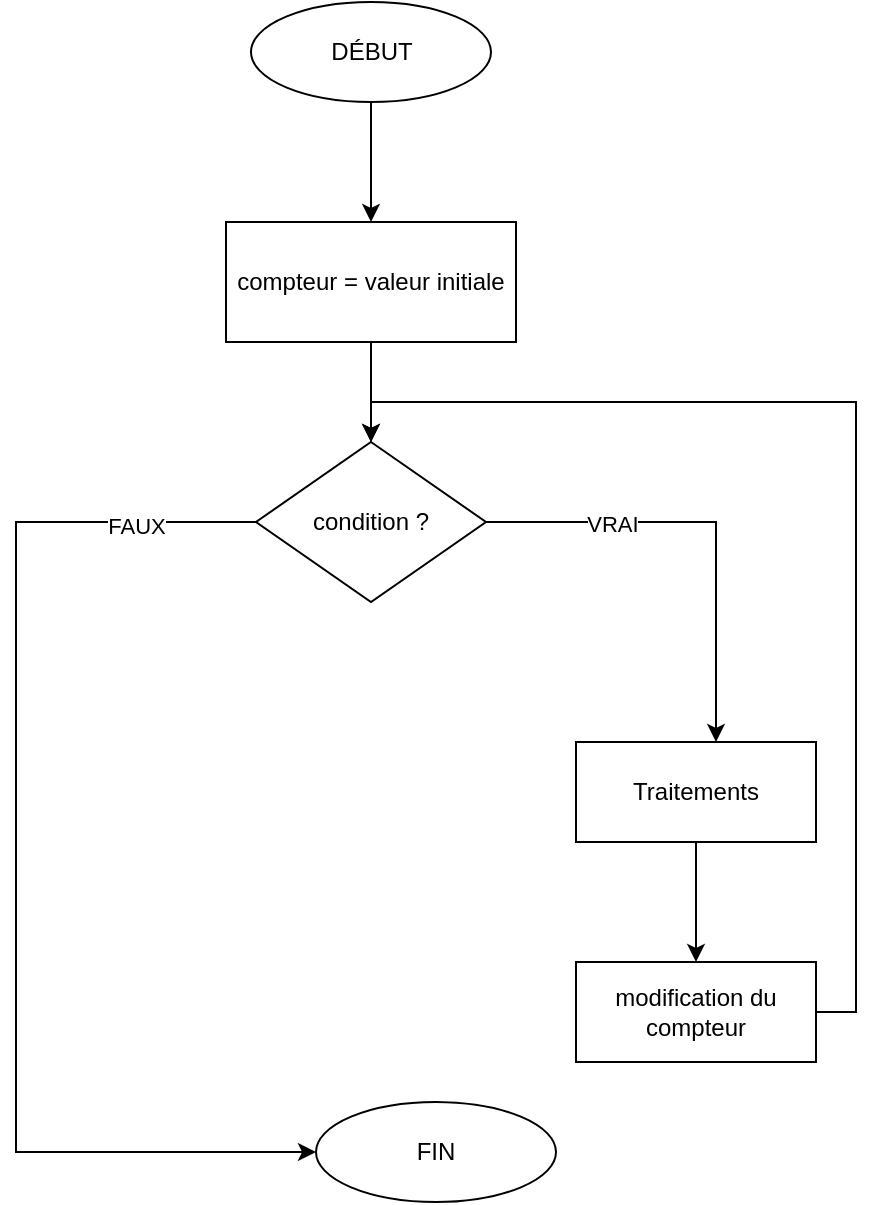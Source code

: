 <mxfile pages="17">
    <diagram id="7iDau0THS5Sg-G_gRigL" name="FOR">
        <mxGraphModel dx="1422" dy="269" grid="1" gridSize="10" guides="1" tooltips="1" connect="1" arrows="1" fold="1" page="1" pageScale="1" pageWidth="827" pageHeight="1169" math="0" shadow="0">
            <root>
                <mxCell id="0"/>
                <mxCell id="1" parent="0"/>
                <mxCell id="_ESedCkSP-wOKCrYNX_--1" value="FIN" style="ellipse;whiteSpace=wrap;html=1;" parent="1" vertex="1">
                    <mxGeometry x="-530" y="640" width="120" height="50" as="geometry"/>
                </mxCell>
                <mxCell id="_ESedCkSP-wOKCrYNX_--2" value="" style="edgeStyle=orthogonalEdgeStyle;rounded=0;orthogonalLoop=1;jettySize=auto;html=1;" parent="1" source="_ESedCkSP-wOKCrYNX_--3" target="_ESedCkSP-wOKCrYNX_--14" edge="1">
                    <mxGeometry relative="1" as="geometry"/>
                </mxCell>
                <mxCell id="_ESedCkSP-wOKCrYNX_--3" value="DÉBUT" style="ellipse;whiteSpace=wrap;html=1;" parent="1" vertex="1">
                    <mxGeometry x="-562.5" y="90" width="120" height="50" as="geometry"/>
                </mxCell>
                <mxCell id="_ESedCkSP-wOKCrYNX_--4" style="edgeStyle=orthogonalEdgeStyle;rounded=0;orthogonalLoop=1;jettySize=auto;html=1;exitX=1;exitY=0.5;exitDx=0;exitDy=0;" parent="1" source="_ESedCkSP-wOKCrYNX_--8" target="_ESedCkSP-wOKCrYNX_--10" edge="1">
                    <mxGeometry relative="1" as="geometry">
                        <mxPoint x="-370" y="500" as="targetPoint"/>
                        <Array as="points">
                            <mxPoint x="-330" y="350"/>
                        </Array>
                    </mxGeometry>
                </mxCell>
                <mxCell id="_ESedCkSP-wOKCrYNX_--5" value="VRAI" style="edgeLabel;html=1;align=center;verticalAlign=middle;resizable=0;points=[];" parent="_ESedCkSP-wOKCrYNX_--4" vertex="1" connectable="0">
                    <mxGeometry x="-0.442" y="-1" relative="1" as="geometry">
                        <mxPoint as="offset"/>
                    </mxGeometry>
                </mxCell>
                <mxCell id="_ESedCkSP-wOKCrYNX_--6" style="edgeStyle=orthogonalEdgeStyle;rounded=0;orthogonalLoop=1;jettySize=auto;html=1;exitX=0;exitY=0.5;exitDx=0;exitDy=0;entryX=0;entryY=0.5;entryDx=0;entryDy=0;" parent="1" source="_ESedCkSP-wOKCrYNX_--8" target="_ESedCkSP-wOKCrYNX_--1" edge="1">
                    <mxGeometry relative="1" as="geometry">
                        <Array as="points">
                            <mxPoint x="-680" y="350"/>
                            <mxPoint x="-680" y="665"/>
                        </Array>
                    </mxGeometry>
                </mxCell>
                <mxCell id="_ESedCkSP-wOKCrYNX_--7" value="FAUX" style="edgeLabel;html=1;align=center;verticalAlign=middle;resizable=0;points=[];" parent="_ESedCkSP-wOKCrYNX_--6" vertex="1" connectable="0">
                    <mxGeometry x="-0.794" y="2" relative="1" as="geometry">
                        <mxPoint as="offset"/>
                    </mxGeometry>
                </mxCell>
                <mxCell id="_ESedCkSP-wOKCrYNX_--8" value="condition ?" style="rhombus;whiteSpace=wrap;html=1;" parent="1" vertex="1">
                    <mxGeometry x="-560" y="310" width="115" height="80" as="geometry"/>
                </mxCell>
                <mxCell id="_ESedCkSP-wOKCrYNX_--9" style="edgeStyle=orthogonalEdgeStyle;rounded=0;orthogonalLoop=1;jettySize=auto;html=1;exitX=0.5;exitY=1;exitDx=0;exitDy=0;" parent="1" source="_ESedCkSP-wOKCrYNX_--10" target="_ESedCkSP-wOKCrYNX_--12" edge="1">
                    <mxGeometry relative="1" as="geometry">
                        <mxPoint x="-360" y="610" as="targetPoint"/>
                    </mxGeometry>
                </mxCell>
                <mxCell id="_ESedCkSP-wOKCrYNX_--10" value="Traitements" style="rounded=0;whiteSpace=wrap;html=1;" parent="1" vertex="1">
                    <mxGeometry x="-400" y="460" width="120" height="50" as="geometry"/>
                </mxCell>
                <mxCell id="_ESedCkSP-wOKCrYNX_--11" style="edgeStyle=orthogonalEdgeStyle;rounded=0;orthogonalLoop=1;jettySize=auto;html=1;exitX=1;exitY=0.5;exitDx=0;exitDy=0;entryX=0.5;entryY=0;entryDx=0;entryDy=0;" parent="1" source="_ESedCkSP-wOKCrYNX_--12" target="_ESedCkSP-wOKCrYNX_--8" edge="1">
                    <mxGeometry relative="1" as="geometry"/>
                </mxCell>
                <mxCell id="_ESedCkSP-wOKCrYNX_--12" value="modification du compteur" style="rounded=0;whiteSpace=wrap;html=1;" parent="1" vertex="1">
                    <mxGeometry x="-400" y="570" width="120" height="50" as="geometry"/>
                </mxCell>
                <mxCell id="_ESedCkSP-wOKCrYNX_--13" style="edgeStyle=orthogonalEdgeStyle;rounded=0;orthogonalLoop=1;jettySize=auto;html=1;exitX=0.5;exitY=1;exitDx=0;exitDy=0;entryX=0.5;entryY=0;entryDx=0;entryDy=0;" parent="1" source="_ESedCkSP-wOKCrYNX_--14" target="_ESedCkSP-wOKCrYNX_--8" edge="1">
                    <mxGeometry relative="1" as="geometry">
                        <mxPoint x="-490" y="300" as="targetPoint"/>
                    </mxGeometry>
                </mxCell>
                <mxCell id="_ESedCkSP-wOKCrYNX_--14" value="compteur = valeur initiale" style="whiteSpace=wrap;html=1;" parent="1" vertex="1">
                    <mxGeometry x="-575" y="200" width="145" height="60" as="geometry"/>
                </mxCell>
            </root>
        </mxGraphModel>
    </diagram>
    <diagram name="Page-1" id="5eX4Q030cal43u4tE9cf">
        <mxGraphModel dx="595" dy="269" grid="1" gridSize="10" guides="1" tooltips="1" connect="1" arrows="1" fold="1" page="1" pageScale="1" pageWidth="827" pageHeight="1169" math="0" shadow="0">
            <root>
                <mxCell id="0"/>
                <mxCell id="1" parent="0"/>
                <mxCell id="l6Bat7N4r1tJiUBigqkS-1" style="edgeStyle=none;html=1;exitX=0.5;exitY=1;exitDx=0;exitDy=0;entryX=0.5;entryY=0;entryDx=0;entryDy=0;" parent="1" source="l6Bat7N4r1tJiUBigqkS-2" target="l6Bat7N4r1tJiUBigqkS-4" edge="1">
                    <mxGeometry relative="1" as="geometry"/>
                </mxCell>
                <mxCell id="l6Bat7N4r1tJiUBigqkS-2" value="DÉBUT" style="rounded=1;whiteSpace=wrap;html=1;" parent="1" vertex="1">
                    <mxGeometry x="40" y="270" width="120" height="60" as="geometry"/>
                </mxCell>
                <mxCell id="l6Bat7N4r1tJiUBigqkS-3" value="" style="edgeStyle=none;html=1;" parent="1" source="l6Bat7N4r1tJiUBigqkS-4" target="l6Bat7N4r1tJiUBigqkS-6" edge="1">
                    <mxGeometry relative="1" as="geometry"/>
                </mxCell>
                <mxCell id="l6Bat7N4r1tJiUBigqkS-4" value="&quot;Veuillez saisir le premier nombre : &quot;" style="rounded=0;whiteSpace=wrap;html=1;" parent="1" vertex="1">
                    <mxGeometry x="40" y="370" width="120" height="60" as="geometry"/>
                </mxCell>
                <mxCell id="l6Bat7N4r1tJiUBigqkS-5" value="" style="edgeStyle=none;html=1;" parent="1" source="l6Bat7N4r1tJiUBigqkS-6" target="l6Bat7N4r1tJiUBigqkS-8" edge="1">
                    <mxGeometry relative="1" as="geometry"/>
                </mxCell>
                <mxCell id="l6Bat7N4r1tJiUBigqkS-6" value="LIRE nombre1" style="shape=parallelogram;perimeter=parallelogramPerimeter;whiteSpace=wrap;html=1;fixedSize=1;rounded=0;" parent="1" vertex="1">
                    <mxGeometry x="40" y="480" width="120" height="60" as="geometry"/>
                </mxCell>
                <mxCell id="l6Bat7N4r1tJiUBigqkS-7" value="" style="edgeStyle=none;html=1;" parent="1" source="l6Bat7N4r1tJiUBigqkS-8" target="l6Bat7N4r1tJiUBigqkS-10" edge="1">
                    <mxGeometry relative="1" as="geometry"/>
                </mxCell>
                <mxCell id="l6Bat7N4r1tJiUBigqkS-8" value="&quot;Veuillez saisir le deuxième nombre : &quot;" style="whiteSpace=wrap;html=1;rounded=0;" parent="1" vertex="1">
                    <mxGeometry x="40" y="600" width="120" height="60" as="geometry"/>
                </mxCell>
                <mxCell id="l6Bat7N4r1tJiUBigqkS-9" value="" style="edgeStyle=none;html=1;" parent="1" source="l6Bat7N4r1tJiUBigqkS-10" target="l6Bat7N4r1tJiUBigqkS-12" edge="1">
                    <mxGeometry relative="1" as="geometry"/>
                </mxCell>
                <mxCell id="l6Bat7N4r1tJiUBigqkS-10" value="LIRE nombre2" style="shape=parallelogram;perimeter=parallelogramPerimeter;whiteSpace=wrap;html=1;fixedSize=1;rounded=0;" parent="1" vertex="1">
                    <mxGeometry x="40" y="720" width="120" height="60" as="geometry"/>
                </mxCell>
                <mxCell id="l6Bat7N4r1tJiUBigqkS-11" value="" style="edgeStyle=none;html=1;" parent="1" source="l6Bat7N4r1tJiUBigqkS-12" target="l6Bat7N4r1tJiUBigqkS-14" edge="1">
                    <mxGeometry relative="1" as="geometry"/>
                </mxCell>
                <mxCell id="l6Bat7N4r1tJiUBigqkS-12" value="&quot;Veuillez saisir le troisième nombre : &quot;" style="rounded=0;whiteSpace=wrap;html=1;" parent="1" vertex="1">
                    <mxGeometry x="40" y="840" width="120" height="60" as="geometry"/>
                </mxCell>
                <mxCell id="l6Bat7N4r1tJiUBigqkS-13" value="" style="edgeStyle=none;html=1;" parent="1" source="l6Bat7N4r1tJiUBigqkS-14" target="l6Bat7N4r1tJiUBigqkS-16" edge="1">
                    <mxGeometry relative="1" as="geometry"/>
                </mxCell>
                <mxCell id="l6Bat7N4r1tJiUBigqkS-14" value="LIRE nombre3" style="shape=parallelogram;perimeter=parallelogramPerimeter;whiteSpace=wrap;html=1;fixedSize=1;rounded=0;" parent="1" vertex="1">
                    <mxGeometry x="40" y="960" width="120" height="60" as="geometry"/>
                </mxCell>
                <mxCell id="l6Bat7N4r1tJiUBigqkS-15" value="" style="edgeStyle=none;html=1;" parent="1" source="l6Bat7N4r1tJiUBigqkS-16" target="l6Bat7N4r1tJiUBigqkS-18" edge="1">
                    <mxGeometry relative="1" as="geometry"/>
                </mxCell>
                <mxCell id="l6Bat7N4r1tJiUBigqkS-16" value="CALCULER moyenne = (nombre1 + nombre2 + nombre3)/3" style="whiteSpace=wrap;html=1;rounded=0;" parent="1" vertex="1">
                    <mxGeometry x="30" y="1070" width="140" height="60" as="geometry"/>
                </mxCell>
                <mxCell id="l6Bat7N4r1tJiUBigqkS-17" value="" style="edgeStyle=none;html=1;" parent="1" source="l6Bat7N4r1tJiUBigqkS-18" target="l6Bat7N4r1tJiUBigqkS-19" edge="1">
                    <mxGeometry relative="1" as="geometry"/>
                </mxCell>
                <mxCell id="l6Bat7N4r1tJiUBigqkS-18" value="AFFICHER &quot;La moyenne des trois nombres est: moyenne" style="whiteSpace=wrap;html=1;rounded=0;" parent="1" vertex="1">
                    <mxGeometry x="40" y="1190" width="120" height="60" as="geometry"/>
                </mxCell>
                <mxCell id="l6Bat7N4r1tJiUBigqkS-19" value="FIN" style="rounded=1;whiteSpace=wrap;html=1;" parent="1" vertex="1">
                    <mxGeometry x="40" y="1290" width="120" height="60" as="geometry"/>
                </mxCell>
            </root>
        </mxGraphModel>
    </diagram>
    <diagram id="BtFexejdZ64q9sORLQ9k" name="Page-2">
        <mxGraphModel dx="1034" dy="458" grid="1" gridSize="10" guides="1" tooltips="1" connect="1" arrows="1" fold="1" page="1" pageScale="1" pageWidth="827" pageHeight="1169" math="0" shadow="0">
            <root>
                <mxCell id="0"/>
                <mxCell id="1" parent="0"/>
                <mxCell id="m4159YTi05dSgR7cBVEY-1" style="edgeStyle=none;html=1;exitX=0.5;exitY=1;exitDx=0;exitDy=0;entryX=0.5;entryY=0;entryDx=0;entryDy=0;" edge="1" parent="1" source="m4159YTi05dSgR7cBVEY-2" target="m4159YTi05dSgR7cBVEY-5">
                    <mxGeometry relative="1" as="geometry"/>
                </mxCell>
                <mxCell id="m4159YTi05dSgR7cBVEY-2" value="DÉBUT" style="rounded=1;whiteSpace=wrap;html=1;" vertex="1" parent="1">
                    <mxGeometry x="70" y="130" width="120" height="60" as="geometry"/>
                </mxCell>
                <mxCell id="m4159YTi05dSgR7cBVEY-3" value="FIN" style="rounded=1;whiteSpace=wrap;html=1;" vertex="1" parent="1">
                    <mxGeometry x="70" y="890" width="120" height="60" as="geometry"/>
                </mxCell>
                <mxCell id="m4159YTi05dSgR7cBVEY-4" style="edgeStyle=none;html=1;exitX=0.5;exitY=1;exitDx=0;exitDy=0;entryX=0.5;entryY=0;entryDx=0;entryDy=0;" edge="1" parent="1" source="m4159YTi05dSgR7cBVEY-5" target="m4159YTi05dSgR7cBVEY-7">
                    <mxGeometry relative="1" as="geometry"/>
                </mxCell>
                <mxCell id="m4159YTi05dSgR7cBVEY-5" value="AFFICHER &quot;Veuillez saisir la longueur du rectangle&quot;" style="rounded=0;whiteSpace=wrap;html=1;" vertex="1" parent="1">
                    <mxGeometry x="70" y="230" width="120" height="60" as="geometry"/>
                </mxCell>
                <mxCell id="m4159YTi05dSgR7cBVEY-6" value="" style="edgeStyle=none;html=1;" edge="1" parent="1" source="m4159YTi05dSgR7cBVEY-7" target="m4159YTi05dSgR7cBVEY-9">
                    <mxGeometry relative="1" as="geometry"/>
                </mxCell>
                <mxCell id="m4159YTi05dSgR7cBVEY-7" value="LIRE longueur" style="shape=parallelogram;perimeter=parallelogramPerimeter;whiteSpace=wrap;html=1;fixedSize=1;" vertex="1" parent="1">
                    <mxGeometry x="70" y="330" width="120" height="60" as="geometry"/>
                </mxCell>
                <mxCell id="m4159YTi05dSgR7cBVEY-8" value="" style="edgeStyle=none;html=1;" edge="1" parent="1" source="m4159YTi05dSgR7cBVEY-9" target="m4159YTi05dSgR7cBVEY-11">
                    <mxGeometry relative="1" as="geometry"/>
                </mxCell>
                <mxCell id="m4159YTi05dSgR7cBVEY-9" value="AFFICHER &quot;Veuillez saisir la largeur du rectangle&quot;" style="whiteSpace=wrap;html=1;" vertex="1" parent="1">
                    <mxGeometry x="70" y="440" width="120" height="60" as="geometry"/>
                </mxCell>
                <mxCell id="m4159YTi05dSgR7cBVEY-10" value="" style="edgeStyle=none;html=1;" edge="1" parent="1" source="m4159YTi05dSgR7cBVEY-11" target="m4159YTi05dSgR7cBVEY-13">
                    <mxGeometry relative="1" as="geometry"/>
                </mxCell>
                <mxCell id="m4159YTi05dSgR7cBVEY-11" value="LIRE largeur" style="shape=parallelogram;perimeter=parallelogramPerimeter;whiteSpace=wrap;html=1;fixedSize=1;" vertex="1" parent="1">
                    <mxGeometry x="70" y="550" width="120" height="60" as="geometry"/>
                </mxCell>
                <mxCell id="m4159YTi05dSgR7cBVEY-12" value="" style="edgeStyle=none;html=1;" edge="1" parent="1" source="m4159YTi05dSgR7cBVEY-13" target="m4159YTi05dSgR7cBVEY-15">
                    <mxGeometry relative="1" as="geometry"/>
                </mxCell>
                <mxCell id="m4159YTi05dSgR7cBVEY-13" value="CALCULER aire = longueur x largeur" style="whiteSpace=wrap;html=1;" vertex="1" parent="1">
                    <mxGeometry x="70" y="670" width="120" height="60" as="geometry"/>
                </mxCell>
                <mxCell id="m4159YTi05dSgR7cBVEY-14" style="edgeStyle=none;html=1;exitX=0.5;exitY=1;exitDx=0;exitDy=0;entryX=0.5;entryY=0;entryDx=0;entryDy=0;" edge="1" parent="1" source="m4159YTi05dSgR7cBVEY-15" target="m4159YTi05dSgR7cBVEY-3">
                    <mxGeometry relative="1" as="geometry"/>
                </mxCell>
                <mxCell id="m4159YTi05dSgR7cBVEY-15" value="AFFICHER &quot;L'aire du rectangle est: &quot; aire" style="whiteSpace=wrap;html=1;" vertex="1" parent="1">
                    <mxGeometry x="70" y="790" width="120" height="60" as="geometry"/>
                </mxCell>
            </root>
        </mxGraphModel>
    </diagram>
    <diagram id="sdB3q6RiLR2rOzRtmzpr" name="Page-3">
        <mxGraphModel dx="392" dy="451" grid="1" gridSize="10" guides="1" tooltips="1" connect="1" arrows="1" fold="1" page="1" pageScale="1" pageWidth="827" pageHeight="1169" math="0" shadow="0">
            <root>
                <mxCell id="0"/>
                <mxCell id="1" parent="0"/>
                <mxCell id="srWkxfmoEyLZCl1tzg56-6" style="edgeStyle=orthogonalEdgeStyle;rounded=0;orthogonalLoop=1;jettySize=auto;html=1;exitX=0.5;exitY=1;exitDx=0;exitDy=0;entryX=0.5;entryY=0;entryDx=0;entryDy=0;" edge="1" parent="1" source="1Uzi8sGTm2Drs4TYPaYb-1" target="srWkxfmoEyLZCl1tzg56-1">
                    <mxGeometry relative="1" as="geometry"/>
                </mxCell>
                <mxCell id="1Uzi8sGTm2Drs4TYPaYb-1" value="DÉBUT" style="rounded=1;whiteSpace=wrap;html=1;" vertex="1" parent="1">
                    <mxGeometry x="120" y="40" width="120" height="60" as="geometry"/>
                </mxCell>
                <mxCell id="srWkxfmoEyLZCl1tzg56-8" style="edgeStyle=orthogonalEdgeStyle;rounded=0;orthogonalLoop=1;jettySize=auto;html=1;exitX=0.5;exitY=1;exitDx=0;exitDy=0;" edge="1" parent="1" source="1Uzi8sGTm2Drs4TYPaYb-2" target="srWkxfmoEyLZCl1tzg56-2">
                    <mxGeometry relative="1" as="geometry"/>
                </mxCell>
                <mxCell id="1Uzi8sGTm2Drs4TYPaYb-2" value="LIRE rayon" style="shape=parallelogram;perimeter=parallelogramPerimeter;whiteSpace=wrap;html=1;fixedSize=1;" vertex="1" parent="1">
                    <mxGeometry x="90" y="270" width="160" height="60" as="geometry"/>
                </mxCell>
                <mxCell id="srWkxfmoEyLZCl1tzg56-1" value="AFFICHER &quot;&lt;span style=&quot;font-size: 11pt; line-height: 15.693px;&quot;&gt;Veuillez saisir le rayon du cercle :&lt;/span&gt;&quot;" style="rounded=0;whiteSpace=wrap;html=1;" vertex="1" parent="1">
                    <mxGeometry x="100" y="160" width="160" height="60" as="geometry"/>
                </mxCell>
                <mxCell id="srWkxfmoEyLZCl1tzg56-9" value="" style="edgeStyle=orthogonalEdgeStyle;rounded=0;orthogonalLoop=1;jettySize=auto;html=1;" edge="1" parent="1" source="srWkxfmoEyLZCl1tzg56-2" target="srWkxfmoEyLZCl1tzg56-3">
                    <mxGeometry relative="1" as="geometry"/>
                </mxCell>
                <mxCell id="srWkxfmoEyLZCl1tzg56-2" value="CALCULER circonference = 2 * PI * rayon" style="rounded=0;whiteSpace=wrap;html=1;" vertex="1" parent="1">
                    <mxGeometry x="90" y="370" width="160" height="60" as="geometry"/>
                </mxCell>
                <mxCell id="srWkxfmoEyLZCl1tzg56-10" value="" style="edgeStyle=orthogonalEdgeStyle;rounded=0;orthogonalLoop=1;jettySize=auto;html=1;" edge="1" parent="1" source="srWkxfmoEyLZCl1tzg56-3" target="srWkxfmoEyLZCl1tzg56-5">
                    <mxGeometry relative="1" as="geometry"/>
                </mxCell>
                <mxCell id="srWkxfmoEyLZCl1tzg56-3" value="AFFICHER &quot;&lt;span style=&quot;font-size:11.0pt;line-height:107%;&lt;br/&gt;font-family:&amp;quot;Calibri&amp;quot;,sans-serif;mso-ascii-theme-font:minor-latin;mso-fareast-font-family:&lt;br/&gt;Calibri;mso-fareast-theme-font:minor-latin;mso-hansi-theme-font:minor-latin;&lt;br/&gt;mso-bidi-theme-font:minor-latin;mso-ansi-language:FR-CA;mso-fareast-language:&lt;br/&gt;EN-US;mso-bidi-language:AR-SA&quot;&gt;La circonférence du cercle est : &quot;&lt;br/&gt;circonference&lt;/span&gt;&quot;" style="rounded=0;whiteSpace=wrap;html=1;" vertex="1" parent="1">
                    <mxGeometry x="75" y="470" width="190" height="60" as="geometry"/>
                </mxCell>
                <mxCell id="srWkxfmoEyLZCl1tzg56-5" value="FIN" style="rounded=1;whiteSpace=wrap;html=1;" vertex="1" parent="1">
                    <mxGeometry x="110" y="585" width="120" height="60" as="geometry"/>
                </mxCell>
                <mxCell id="srWkxfmoEyLZCl1tzg56-7" style="edgeStyle=orthogonalEdgeStyle;rounded=0;orthogonalLoop=1;jettySize=auto;html=1;exitX=0.5;exitY=1;exitDx=0;exitDy=0;entryX=0.558;entryY=-0.017;entryDx=0;entryDy=0;entryPerimeter=0;" edge="1" parent="1" source="srWkxfmoEyLZCl1tzg56-1" target="1Uzi8sGTm2Drs4TYPaYb-2">
                    <mxGeometry relative="1" as="geometry"/>
                </mxCell>
            </root>
        </mxGraphModel>
    </diagram>
    <diagram id="1wRHwCY2B2gN1H9mx7yu" name="Page-4">
        <mxGraphModel dx="392" dy="451" grid="1" gridSize="10" guides="1" tooltips="1" connect="1" arrows="1" fold="1" page="1" pageScale="1" pageWidth="827" pageHeight="1169" math="0" shadow="0">
            <root>
                <mxCell id="0"/>
                <mxCell id="1" parent="0"/>
                <mxCell id="6Qdc_yV_WzYwVpa7C919-7" style="edgeStyle=orthogonalEdgeStyle;rounded=0;orthogonalLoop=1;jettySize=auto;html=1;exitX=0.5;exitY=1;exitDx=0;exitDy=0;entryX=0.5;entryY=0;entryDx=0;entryDy=0;" edge="1" parent="1" source="6Qdc_yV_WzYwVpa7C919-1" target="6Qdc_yV_WzYwVpa7C919-2">
                    <mxGeometry relative="1" as="geometry"/>
                </mxCell>
                <mxCell id="6Qdc_yV_WzYwVpa7C919-1" value="DÉBUT" style="rounded=1;whiteSpace=wrap;html=1;" vertex="1" parent="1">
                    <mxGeometry x="130" y="30" width="120" height="60" as="geometry"/>
                </mxCell>
                <mxCell id="6Qdc_yV_WzYwVpa7C919-8" style="edgeStyle=orthogonalEdgeStyle;rounded=0;orthogonalLoop=1;jettySize=auto;html=1;exitX=0.5;exitY=1;exitDx=0;exitDy=0;" edge="1" parent="1" source="6Qdc_yV_WzYwVpa7C919-2" target="6Qdc_yV_WzYwVpa7C919-3">
                    <mxGeometry relative="1" as="geometry"/>
                </mxCell>
                <mxCell id="6Qdc_yV_WzYwVpa7C919-2" value="AFFICHER &quot;&lt;span style=&quot;font-size:11.0pt;line-height:107%;&lt;br/&gt;font-family:&amp;quot;Calibri&amp;quot;,sans-serif;mso-ascii-theme-font:minor-latin;mso-fareast-font-family:&lt;br/&gt;Calibri;mso-fareast-theme-font:minor-latin;mso-hansi-theme-font:minor-latin;&lt;br/&gt;mso-bidi-theme-font:minor-latin;mso-ansi-language:FR-CA;mso-fareast-language:&lt;br/&gt;EN-US;mso-bidi-language:AR-SA&quot;&gt;Veuillez saisir une température en Fahrenheit :&lt;/span&gt;&quot;" style="rounded=0;whiteSpace=wrap;html=1;" vertex="1" parent="1">
                    <mxGeometry x="115" y="140" width="150" height="60" as="geometry"/>
                </mxCell>
                <mxCell id="6Qdc_yV_WzYwVpa7C919-9" value="" style="edgeStyle=orthogonalEdgeStyle;rounded=0;orthogonalLoop=1;jettySize=auto;html=1;" edge="1" parent="1" source="6Qdc_yV_WzYwVpa7C919-3" target="6Qdc_yV_WzYwVpa7C919-4">
                    <mxGeometry relative="1" as="geometry"/>
                </mxCell>
                <mxCell id="6Qdc_yV_WzYwVpa7C919-3" value="LIRE tempFarenheit" style="shape=parallelogram;perimeter=parallelogramPerimeter;whiteSpace=wrap;html=1;fixedSize=1;" vertex="1" parent="1">
                    <mxGeometry x="120" y="260" width="140" height="50" as="geometry"/>
                </mxCell>
                <mxCell id="6Qdc_yV_WzYwVpa7C919-10" value="" style="edgeStyle=orthogonalEdgeStyle;rounded=0;orthogonalLoop=1;jettySize=auto;html=1;" edge="1" parent="1" source="6Qdc_yV_WzYwVpa7C919-4" target="6Qdc_yV_WzYwVpa7C919-5">
                    <mxGeometry relative="1" as="geometry"/>
                </mxCell>
                <mxCell id="6Qdc_yV_WzYwVpa7C919-4" value="CALCULER tempCelsius = (tempFarenheit - 32) * 5 / 9" style="rounded=0;whiteSpace=wrap;html=1;" vertex="1" parent="1">
                    <mxGeometry x="112.5" y="370" width="155" height="60" as="geometry"/>
                </mxCell>
                <mxCell id="6Qdc_yV_WzYwVpa7C919-11" value="" style="edgeStyle=orthogonalEdgeStyle;rounded=0;orthogonalLoop=1;jettySize=auto;html=1;" edge="1" parent="1" source="6Qdc_yV_WzYwVpa7C919-5" target="6Qdc_yV_WzYwVpa7C919-6">
                    <mxGeometry relative="1" as="geometry"/>
                </mxCell>
                <mxCell id="6Qdc_yV_WzYwVpa7C919-5" value="AFFICHER &quot;&lt;span style=&quot;font-size:11.0pt;line-height:107%;&lt;br/&gt;font-family:&amp;quot;Calibri&amp;quot;,sans-serif;mso-ascii-theme-font:minor-latin;mso-fareast-font-family:&lt;br/&gt;Calibri;mso-fareast-theme-font:minor-latin;mso-hansi-theme-font:minor-latin;&lt;br/&gt;mso-bidi-theme-font:minor-latin;mso-ansi-language:FR-CA;mso-fareast-language:&lt;br/&gt;EN-US;mso-bidi-language:AR-SA&quot;&gt;La température en Celsius est : &quot;&lt;br/&gt;tempCelsius&lt;/span&gt;&lt;span style=&quot;color: rgba(0, 0, 0, 0); font-family: monospace; font-size: 0px; text-align: start; text-wrap: nowrap;&quot;&gt;%3CmxGraphModel%3E%3Croot%3E%3CmxCell%20id%3D%220%22%2F%3E%3CmxCell%20id%3D%221%22%20parent%3D%220%22%2F%3E%3CmxCell%20id%3D%222%22%20value%3D%22AFFICHER%20%26quot%3B%26lt%3Bspan%20style%3D%26quot%3Bfont-size%3A11.0pt%3Bline-height%3A107%25%3B%26lt%3Bbr%2F%26gt%3Bfont-family%3A%26amp%3Bquot%3BCalibri%26amp%3Bquot%3B%2Csans-serif%3Bmso-ascii-theme-font%3Aminor-latin%3Bmso-fareast-font-family%3A%26lt%3Bbr%2F%26gt%3BCalibri%3Bmso-fareast-theme-font%3Aminor-latin%3Bmso-hansi-theme-font%3Aminor-latin%3B%26lt%3Bbr%2F%26gt%3Bmso-bidi-theme-font%3Aminor-latin%3Bmso-ansi-language%3AFR-CA%3Bmso-fareast-language%3A%26lt%3Bbr%2F%26gt%3BEN-US%3Bmso-bidi-language%3AAR-SA%26quot%3B%26gt%3BVeuillez%20saisir%20une%20temp%C3%A9rature%20en%20Fahrenheit%20%3A%26lt%3B%2Fspan%26gt%3B%26quot%3B%22%20style%3D%22rounded%3D0%3BwhiteSpace%3Dwrap%3Bhtml%3D1%3B%22%20vertex%3D%221%22%20parent%3D%221%22%3E%3CmxGeometry%20x%3D%22115%22%20y%3D%22140%22%20width%3D%22150%22%20height%3D%2260%22%20as%3D%22geometry%22%2F%3E%3C%2FmxCell%3E%3C%2Froot%3E%3C%2FmxGraphModel%3E&lt;/span&gt;&quot;" style="rounded=0;whiteSpace=wrap;html=1;" vertex="1" parent="1">
                    <mxGeometry x="105" y="470" width="170" height="70" as="geometry"/>
                </mxCell>
                <mxCell id="6Qdc_yV_WzYwVpa7C919-6" value="FIN" style="rounded=1;whiteSpace=wrap;html=1;" vertex="1" parent="1">
                    <mxGeometry x="130" y="570" width="120" height="60" as="geometry"/>
                </mxCell>
            </root>
        </mxGraphModel>
    </diagram>
    <diagram name="devinette" id="YwndfQy_nLcjHg41MHkl">
        <mxGraphModel dx="392" dy="457" grid="1" gridSize="10" guides="1" tooltips="1" connect="1" arrows="1" fold="1" page="1" pageScale="1" pageWidth="827" pageHeight="1169" math="0" shadow="0">
            <root>
                <mxCell id="d9HDL7Cr_H3jul3AZo8y-0"/>
                <mxCell id="d9HDL7Cr_H3jul3AZo8y-1" parent="d9HDL7Cr_H3jul3AZo8y-0"/>
                <mxCell id="d9HDL7Cr_H3jul3AZo8y-2" value="" style="edgeStyle=orthogonalEdgeStyle;rounded=0;orthogonalLoop=1;jettySize=auto;html=1;" parent="d9HDL7Cr_H3jul3AZo8y-1" target="d9HDL7Cr_H3jul3AZo8y-5" edge="1">
                    <mxGeometry relative="1" as="geometry">
                        <mxPoint x="120" y="160" as="sourcePoint"/>
                    </mxGeometry>
                </mxCell>
                <mxCell id="d9HDL7Cr_H3jul3AZo8y-4" style="edgeStyle=none;html=1;exitX=0.5;exitY=1;exitDx=0;exitDy=0;entryX=0.5;entryY=0;entryDx=0;entryDy=0;" parent="d9HDL7Cr_H3jul3AZo8y-1" source="d9HDL7Cr_H3jul3AZo8y-5" target="d9HDL7Cr_H3jul3AZo8y-7" edge="1">
                    <mxGeometry relative="1" as="geometry"/>
                </mxCell>
                <mxCell id="d9HDL7Cr_H3jul3AZo8y-5" value="devinette = RAND()" style="shape=process;whiteSpace=wrap;html=1;backgroundOutline=1;" parent="d9HDL7Cr_H3jul3AZo8y-1" vertex="1">
                    <mxGeometry x="60" y="190" width="120" height="60" as="geometry"/>
                </mxCell>
                <mxCell id="d9HDL7Cr_H3jul3AZo8y-6" style="edgeStyle=none;html=1;exitX=0.5;exitY=1;exitDx=0;exitDy=0;entryX=0.5;entryY=0;entryDx=0;entryDy=0;" parent="d9HDL7Cr_H3jul3AZo8y-1" source="d9HDL7Cr_H3jul3AZo8y-7" target="d9HDL7Cr_H3jul3AZo8y-10" edge="1">
                    <mxGeometry relative="1" as="geometry"/>
                </mxCell>
                <mxCell id="d9HDL7Cr_H3jul3AZo8y-7" value="LIRE: nombre" style="shape=parallelogram;perimeter=parallelogramPerimeter;whiteSpace=wrap;html=1;fixedSize=1;" parent="d9HDL7Cr_H3jul3AZo8y-1" vertex="1">
                    <mxGeometry x="60" y="310" width="120" height="60" as="geometry"/>
                </mxCell>
                <mxCell id="d9HDL7Cr_H3jul3AZo8y-8" style="edgeStyle=none;html=1;exitX=0.5;exitY=1;exitDx=0;exitDy=0;entryX=0.5;entryY=0;entryDx=0;entryDy=0;" parent="d9HDL7Cr_H3jul3AZo8y-1" source="d9HDL7Cr_H3jul3AZo8y-10" target="d9HDL7Cr_H3jul3AZo8y-12" edge="1">
                    <mxGeometry relative="1" as="geometry"/>
                </mxCell>
                <mxCell id="d9HDL7Cr_H3jul3AZo8y-9" style="edgeStyle=none;html=1;exitX=1;exitY=0.5;exitDx=0;exitDy=0;entryX=0.5;entryY=0;entryDx=0;entryDy=0;" parent="d9HDL7Cr_H3jul3AZo8y-1" source="d9HDL7Cr_H3jul3AZo8y-10" target="d9HDL7Cr_H3jul3AZo8y-14" edge="1">
                    <mxGeometry relative="1" as="geometry">
                        <Array as="points">
                            <mxPoint x="290" y="445"/>
                        </Array>
                    </mxGeometry>
                </mxCell>
                <mxCell id="d9HDL7Cr_H3jul3AZo8y-10" value="nombre = devinette ?" style="rhombus;whiteSpace=wrap;html=1;" parent="d9HDL7Cr_H3jul3AZo8y-1" vertex="1">
                    <mxGeometry x="40" y="410" width="160" height="70" as="geometry"/>
                </mxCell>
                <mxCell id="d9HDL7Cr_H3jul3AZo8y-11" style="edgeStyle=none;html=1;exitX=0.5;exitY=1;exitDx=0;exitDy=0;entryX=0.5;entryY=0;entryDx=0;entryDy=0;" parent="d9HDL7Cr_H3jul3AZo8y-1" source="d9HDL7Cr_H3jul3AZo8y-12" target="yQjh87BUXgEd--aPRsCL-0" edge="1">
                    <mxGeometry relative="1" as="geometry">
                        <mxPoint x="120" y="660" as="targetPoint"/>
                    </mxGeometry>
                </mxCell>
                <mxCell id="d9HDL7Cr_H3jul3AZo8y-12" value="AFFICHER:&lt;br&gt;&quot;Bravo&quot;" style="shape=parallelogram;perimeter=parallelogramPerimeter;whiteSpace=wrap;html=1;fixedSize=1;" parent="d9HDL7Cr_H3jul3AZo8y-1" vertex="1">
                    <mxGeometry x="60" y="550" width="120" height="60" as="geometry"/>
                </mxCell>
                <mxCell id="d9HDL7Cr_H3jul3AZo8y-13" style="edgeStyle=none;html=1;exitX=0.5;exitY=1;exitDx=0;exitDy=0;entryX=0.75;entryY=0;entryDx=0;entryDy=0;" parent="d9HDL7Cr_H3jul3AZo8y-1" source="d9HDL7Cr_H3jul3AZo8y-14" target="d9HDL7Cr_H3jul3AZo8y-7" edge="1">
                    <mxGeometry relative="1" as="geometry">
                        <Array as="points">
                            <mxPoint x="290" y="650"/>
                            <mxPoint x="380" y="650"/>
                            <mxPoint x="380" y="270"/>
                            <mxPoint x="150" y="270"/>
                        </Array>
                    </mxGeometry>
                </mxCell>
                <mxCell id="d9HDL7Cr_H3jul3AZo8y-14" value="AFFICHER:&lt;br&gt;&quot;Essais encore&quot;" style="shape=parallelogram;perimeter=parallelogramPerimeter;whiteSpace=wrap;html=1;fixedSize=1;" parent="d9HDL7Cr_H3jul3AZo8y-1" vertex="1">
                    <mxGeometry x="230" y="550" width="120" height="60" as="geometry"/>
                </mxCell>
                <mxCell id="d9HDL7Cr_H3jul3AZo8y-15" style="edgeStyle=none;html=1;exitX=0.5;exitY=1;exitDx=0;exitDy=0;entryX=0.5;entryY=0;entryDx=0;entryDy=0;" parent="d9HDL7Cr_H3jul3AZo8y-1" target="d9HDL7Cr_H3jul3AZo8y-5" edge="1">
                    <mxGeometry relative="1" as="geometry">
                        <mxPoint x="120" y="160" as="sourcePoint"/>
                    </mxGeometry>
                </mxCell>
                <mxCell id="d9HDL7Cr_H3jul3AZo8y-17" value="Faux" style="text;html=1;align=center;verticalAlign=middle;resizable=0;points=[];autosize=1;strokeColor=none;fillColor=none;" parent="d9HDL7Cr_H3jul3AZo8y-1" vertex="1">
                    <mxGeometry x="190" y="410" width="50" height="30" as="geometry"/>
                </mxCell>
                <mxCell id="d9HDL7Cr_H3jul3AZo8y-18" value="Vrai" style="text;html=1;align=center;verticalAlign=middle;resizable=0;points=[];autosize=1;strokeColor=none;fillColor=none;" parent="d9HDL7Cr_H3jul3AZo8y-1" vertex="1">
                    <mxGeometry x="120" y="480" width="40" height="30" as="geometry"/>
                </mxCell>
                <mxCell id="yQjh87BUXgEd--aPRsCL-0" value="FIN" style="ellipse;whiteSpace=wrap;html=1;" vertex="1" parent="d9HDL7Cr_H3jul3AZo8y-1">
                    <mxGeometry x="60" y="660" width="120" height="60" as="geometry"/>
                </mxCell>
                <mxCell id="yQjh87BUXgEd--aPRsCL-2" value="" style="edgeStyle=orthogonalEdgeStyle;rounded=0;orthogonalLoop=1;jettySize=auto;html=1;" edge="1" parent="d9HDL7Cr_H3jul3AZo8y-1" source="yQjh87BUXgEd--aPRsCL-1" target="d9HDL7Cr_H3jul3AZo8y-5">
                    <mxGeometry relative="1" as="geometry"/>
                </mxCell>
                <mxCell id="yQjh87BUXgEd--aPRsCL-1" value="DÉBUT" style="ellipse;whiteSpace=wrap;html=1;" vertex="1" parent="d9HDL7Cr_H3jul3AZo8y-1">
                    <mxGeometry x="60" y="90" width="120" height="60" as="geometry"/>
                </mxCell>
            </root>
        </mxGraphModel>
    </diagram>
    <diagram id="-vMFQqii8Rf9ohioS8Fd" name="Page-5">
        <mxGraphModel dx="1088" dy="458" grid="1" gridSize="10" guides="1" tooltips="1" connect="1" arrows="1" fold="1" page="1" pageScale="1" pageWidth="827" pageHeight="1169" math="0" shadow="0">
            <root>
                <mxCell id="0"/>
                <mxCell id="1" parent="0"/>
                <mxCell id="SHipN6LYyHBsjLesFodC-18" value="" style="edgeStyle=orthogonalEdgeStyle;rounded=0;orthogonalLoop=1;jettySize=auto;html=1;" edge="1" parent="1" source="SHipN6LYyHBsjLesFodC-1" target="SHipN6LYyHBsjLesFodC-3">
                    <mxGeometry relative="1" as="geometry"/>
                </mxCell>
                <mxCell id="SHipN6LYyHBsjLesFodC-1" value="DÉBUT" style="rounded=1;whiteSpace=wrap;html=1;" vertex="1" parent="1">
                    <mxGeometry x="60" y="100" width="120" height="60" as="geometry"/>
                </mxCell>
                <mxCell id="SHipN6LYyHBsjLesFodC-2" style="edgeStyle=none;html=1;exitX=0.5;exitY=1;exitDx=0;exitDy=0;entryX=0.5;entryY=0;entryDx=0;entryDy=0;" edge="1" parent="1" source="SHipN6LYyHBsjLesFodC-3" target="SHipN6LYyHBsjLesFodC-5">
                    <mxGeometry relative="1" as="geometry"/>
                </mxCell>
                <mxCell id="SHipN6LYyHBsjLesFodC-3" value="devinette = RAND()" style="shape=process;whiteSpace=wrap;html=1;backgroundOutline=1;" vertex="1" parent="1">
                    <mxGeometry x="60" y="190" width="120" height="60" as="geometry"/>
                </mxCell>
                <mxCell id="SHipN6LYyHBsjLesFodC-4" style="edgeStyle=none;html=1;exitX=0.5;exitY=1;exitDx=0;exitDy=0;entryX=0.5;entryY=0;entryDx=0;entryDy=0;" edge="1" parent="1" source="SHipN6LYyHBsjLesFodC-5" target="SHipN6LYyHBsjLesFodC-8">
                    <mxGeometry relative="1" as="geometry"/>
                </mxCell>
                <mxCell id="SHipN6LYyHBsjLesFodC-5" value="LIRE: nombre" style="shape=parallelogram;perimeter=parallelogramPerimeter;whiteSpace=wrap;html=1;fixedSize=1;" vertex="1" parent="1">
                    <mxGeometry x="60" y="310" width="120" height="60" as="geometry"/>
                </mxCell>
                <mxCell id="SHipN6LYyHBsjLesFodC-6" style="edgeStyle=none;html=1;exitX=0.5;exitY=1;exitDx=0;exitDy=0;entryX=0.5;entryY=0;entryDx=0;entryDy=0;" edge="1" parent="1" source="SHipN6LYyHBsjLesFodC-8" target="SHipN6LYyHBsjLesFodC-10">
                    <mxGeometry relative="1" as="geometry"/>
                </mxCell>
                <mxCell id="PKFRK5z6AfM6bTwOZrg8-7" value="VRAI" style="edgeLabel;html=1;align=center;verticalAlign=middle;resizable=0;points=[];" vertex="1" connectable="0" parent="SHipN6LYyHBsjLesFodC-6">
                    <mxGeometry x="-0.048" y="-2" relative="1" as="geometry">
                        <mxPoint as="offset"/>
                    </mxGeometry>
                </mxCell>
                <mxCell id="SHipN6LYyHBsjLesFodC-7" style="edgeStyle=none;html=1;exitX=1;exitY=0.5;exitDx=0;exitDy=0;entryX=0.5;entryY=0;entryDx=0;entryDy=0;" edge="1" parent="1" source="SHipN6LYyHBsjLesFodC-8" target="PKFRK5z6AfM6bTwOZrg8-2">
                    <mxGeometry relative="1" as="geometry">
                        <Array as="points">
                            <mxPoint x="315" y="445"/>
                        </Array>
                        <mxPoint x="290" y="490" as="targetPoint"/>
                    </mxGeometry>
                </mxCell>
                <mxCell id="PKFRK5z6AfM6bTwOZrg8-8" value="FAUX" style="edgeLabel;html=1;align=center;verticalAlign=middle;resizable=0;points=[];" vertex="1" connectable="0" parent="SHipN6LYyHBsjLesFodC-7">
                    <mxGeometry x="-0.273" y="-1" relative="1" as="geometry">
                        <mxPoint as="offset"/>
                    </mxGeometry>
                </mxCell>
                <mxCell id="SHipN6LYyHBsjLesFodC-8" value="nombre = devinette ?" style="rhombus;whiteSpace=wrap;html=1;" vertex="1" parent="1">
                    <mxGeometry x="40" y="410" width="160" height="70" as="geometry"/>
                </mxCell>
                <mxCell id="SHipN6LYyHBsjLesFodC-9" style="edgeStyle=none;html=1;exitX=0.5;exitY=1;exitDx=0;exitDy=0;entryX=0.5;entryY=0;entryDx=0;entryDy=0;" edge="1" parent="1" source="SHipN6LYyHBsjLesFodC-10" target="SHipN6LYyHBsjLesFodC-15">
                    <mxGeometry relative="1" as="geometry"/>
                </mxCell>
                <mxCell id="SHipN6LYyHBsjLesFodC-10" value="AFFICHER:&lt;br&gt;&quot;Bravo&quot;" style="shape=parallelogram;perimeter=parallelogramPerimeter;whiteSpace=wrap;html=1;fixedSize=1;" vertex="1" parent="1">
                    <mxGeometry x="60" y="550" width="120" height="60" as="geometry"/>
                </mxCell>
                <mxCell id="SHipN6LYyHBsjLesFodC-11" style="edgeStyle=none;html=1;entryX=0.75;entryY=0;entryDx=0;entryDy=0;exitX=1;exitY=0.5;exitDx=0;exitDy=0;" edge="1" parent="1" source="SHipN6LYyHBsjLesFodC-12" target="SHipN6LYyHBsjLesFodC-5">
                    <mxGeometry relative="1" as="geometry">
                        <Array as="points">
                            <mxPoint x="470" y="770"/>
                            <mxPoint x="670" y="770"/>
                            <mxPoint x="670" y="270"/>
                            <mxPoint x="480" y="270"/>
                            <mxPoint x="150" y="270"/>
                        </Array>
                        <mxPoint x="360" y="720" as="sourcePoint"/>
                    </mxGeometry>
                </mxCell>
                <mxCell id="SHipN6LYyHBsjLesFodC-12" value="AFFICHER:&lt;br&gt;&quot;Essais encore&quot;" style="shape=parallelogram;perimeter=parallelogramPerimeter;whiteSpace=wrap;html=1;fixedSize=1;" vertex="1" parent="1">
                    <mxGeometry x="200" y="740" width="120" height="60" as="geometry"/>
                </mxCell>
                <mxCell id="SHipN6LYyHBsjLesFodC-13" style="edgeStyle=none;html=1;exitX=0.5;exitY=1;exitDx=0;exitDy=0;entryX=0.5;entryY=0;entryDx=0;entryDy=0;" edge="1" parent="1" target="SHipN6LYyHBsjLesFodC-3">
                    <mxGeometry relative="1" as="geometry">
                        <mxPoint x="120" y="160" as="sourcePoint"/>
                    </mxGeometry>
                </mxCell>
                <mxCell id="SHipN6LYyHBsjLesFodC-15" value="FIN" style="rounded=1;whiteSpace=wrap;html=1;" vertex="1" parent="1">
                    <mxGeometry x="60" y="660" width="120" height="60" as="geometry"/>
                </mxCell>
                <mxCell id="PKFRK5z6AfM6bTwOZrg8-5" style="edgeStyle=orthogonalEdgeStyle;rounded=0;orthogonalLoop=1;jettySize=auto;html=1;exitX=0.5;exitY=1;exitDx=0;exitDy=0;entryX=0.5;entryY=0;entryDx=0;entryDy=0;" edge="1" parent="1" source="PKFRK5z6AfM6bTwOZrg8-2" target="PKFRK5z6AfM6bTwOZrg8-4">
                    <mxGeometry relative="1" as="geometry"/>
                </mxCell>
                <mxCell id="PKFRK5z6AfM6bTwOZrg8-6" value="VRAI" style="edgeLabel;html=1;align=center;verticalAlign=middle;resizable=0;points=[];" vertex="1" connectable="0" parent="PKFRK5z6AfM6bTwOZrg8-5">
                    <mxGeometry x="-0.267" y="1" relative="1" as="geometry">
                        <mxPoint as="offset"/>
                    </mxGeometry>
                </mxCell>
                <mxCell id="PKFRK5z6AfM6bTwOZrg8-2" value="nombre &amp;gt; devinette ?" style="rhombus;whiteSpace=wrap;html=1;" vertex="1" parent="1">
                    <mxGeometry x="245" y="490" width="140" height="70" as="geometry"/>
                </mxCell>
                <mxCell id="PKFRK5z6AfM6bTwOZrg8-3" style="edgeStyle=none;html=1;exitX=1;exitY=0.5;exitDx=0;exitDy=0;entryX=0.5;entryY=0;entryDx=0;entryDy=0;" edge="1" parent="1" source="PKFRK5z6AfM6bTwOZrg8-2" target="PKFRK5z6AfM6bTwOZrg8-9">
                    <mxGeometry relative="1" as="geometry">
                        <Array as="points">
                            <mxPoint x="494" y="525"/>
                        </Array>
                        <mxPoint x="390" y="530" as="sourcePoint"/>
                        <mxPoint x="470" y="600" as="targetPoint"/>
                    </mxGeometry>
                </mxCell>
                <mxCell id="PKFRK5z6AfM6bTwOZrg8-12" value="FAUX" style="edgeLabel;html=1;align=center;verticalAlign=middle;resizable=0;points=[];" vertex="1" connectable="0" parent="PKFRK5z6AfM6bTwOZrg8-3">
                    <mxGeometry x="-0.346" y="1" relative="1" as="geometry">
                        <mxPoint as="offset"/>
                    </mxGeometry>
                </mxCell>
                <mxCell id="PKFRK5z6AfM6bTwOZrg8-4" value="AFFICHER:&lt;br&gt;&quot;Le nombre est plus grand&quot;" style="shape=parallelogram;perimeter=parallelogramPerimeter;whiteSpace=wrap;html=1;fixedSize=1;" vertex="1" parent="1">
                    <mxGeometry x="230" y="630" width="170" height="60" as="geometry"/>
                </mxCell>
                <mxCell id="PKFRK5z6AfM6bTwOZrg8-9" value="AFFICHER:&lt;br&gt;&quot;Le nombre est plus petit&quot;" style="shape=parallelogram;perimeter=parallelogramPerimeter;whiteSpace=wrap;html=1;fixedSize=1;" vertex="1" parent="1">
                    <mxGeometry x="410" y="630" width="164" height="60" as="geometry"/>
                </mxCell>
                <mxCell id="PKFRK5z6AfM6bTwOZrg8-10" style="edgeStyle=orthogonalEdgeStyle;rounded=0;orthogonalLoop=1;jettySize=auto;html=1;exitX=0.5;exitY=1;exitDx=0;exitDy=0;entryX=0.558;entryY=-0.017;entryDx=0;entryDy=0;entryPerimeter=0;" edge="1" parent="1" source="PKFRK5z6AfM6bTwOZrg8-4" target="SHipN6LYyHBsjLesFodC-12">
                    <mxGeometry relative="1" as="geometry"/>
                </mxCell>
                <mxCell id="PKFRK5z6AfM6bTwOZrg8-11" style="edgeStyle=orthogonalEdgeStyle;rounded=0;orthogonalLoop=1;jettySize=auto;html=1;exitX=0.5;exitY=1;exitDx=0;exitDy=0;entryX=0.564;entryY=-0.028;entryDx=0;entryDy=0;entryPerimeter=0;" edge="1" parent="1" source="PKFRK5z6AfM6bTwOZrg8-9" target="SHipN6LYyHBsjLesFodC-12">
                    <mxGeometry relative="1" as="geometry"/>
                </mxCell>
                <mxCell id="VyDEQbSKoL2Z9ExnOQfu-1" value="t" style="text;strokeColor=none;align=center;fillColor=none;html=1;verticalAlign=middle;whiteSpace=wrap;rounded=0;" vertex="1" parent="1">
                    <mxGeometry x="430" y="650" width="60" height="30" as="geometry"/>
                </mxCell>
            </root>
        </mxGraphModel>
    </diagram>
    <diagram id="5pUZP0hSWhWWCmNPMfNZ" name="Page-6">
        <mxGraphModel dx="446" dy="1626" grid="1" gridSize="10" guides="1" tooltips="1" connect="1" arrows="1" fold="1" page="1" pageScale="1" pageWidth="827" pageHeight="1169" math="0" shadow="0">
            <root>
                <mxCell id="0"/>
                <mxCell id="1" parent="0"/>
                <mxCell id="37TRlY8hyCpf4zVeKpWq-15" style="edgeStyle=orthogonalEdgeStyle;rounded=0;orthogonalLoop=1;jettySize=auto;html=1;exitX=0.5;exitY=1;exitDx=0;exitDy=0;" edge="1" parent="1" source="37TRlY8hyCpf4zVeKpWq-1" target="37TRlY8hyCpf4zVeKpWq-2">
                    <mxGeometry relative="1" as="geometry"/>
                </mxCell>
                <mxCell id="37TRlY8hyCpf4zVeKpWq-1" value="DÉBUT" style="rounded=1;whiteSpace=wrap;html=1;" vertex="1" parent="1">
                    <mxGeometry x="154" y="-110" width="120" height="60" as="geometry"/>
                </mxCell>
                <mxCell id="37TRlY8hyCpf4zVeKpWq-14" style="edgeStyle=orthogonalEdgeStyle;rounded=0;orthogonalLoop=1;jettySize=auto;html=1;exitX=0.5;exitY=1;exitDx=0;exitDy=0;entryX=0.5;entryY=0;entryDx=0;entryDy=0;" edge="1" parent="1" source="37TRlY8hyCpf4zVeKpWq-2" target="37TRlY8hyCpf4zVeKpWq-3">
                    <mxGeometry relative="1" as="geometry"/>
                </mxCell>
                <mxCell id="37TRlY8hyCpf4zVeKpWq-2" value="AFFICHER &quot;Veuillez saisir un nombre : &quot;" style="rounded=1;whiteSpace=wrap;html=1;" vertex="1" parent="1">
                    <mxGeometry x="154" width="120" height="60" as="geometry"/>
                </mxCell>
                <mxCell id="37TRlY8hyCpf4zVeKpWq-3" value="LIRE nombre" style="shape=parallelogram;perimeter=parallelogramPerimeter;whiteSpace=wrap;html=1;fixedSize=1;" vertex="1" parent="1">
                    <mxGeometry x="154" y="100" width="120" height="60" as="geometry"/>
                </mxCell>
                <mxCell id="37TRlY8hyCpf4zVeKpWq-8" value="" style="edgeStyle=orthogonalEdgeStyle;rounded=0;orthogonalLoop=1;jettySize=auto;html=1;" edge="1" parent="1" source="37TRlY8hyCpf4zVeKpWq-4" target="37TRlY8hyCpf4zVeKpWq-7">
                    <mxGeometry relative="1" as="geometry"/>
                </mxCell>
                <mxCell id="37TRlY8hyCpf4zVeKpWq-9" value="VRAI" style="edgeLabel;html=1;align=center;verticalAlign=middle;resizable=0;points=[];" vertex="1" connectable="0" parent="37TRlY8hyCpf4zVeKpWq-8">
                    <mxGeometry x="-0.314" y="-1" relative="1" as="geometry">
                        <mxPoint as="offset"/>
                    </mxGeometry>
                </mxCell>
                <mxCell id="37TRlY8hyCpf4zVeKpWq-27" style="edgeStyle=orthogonalEdgeStyle;rounded=0;orthogonalLoop=1;jettySize=auto;html=1;entryX=1;entryY=0.5;entryDx=0;entryDy=0;exitX=1;exitY=0.5;exitDx=0;exitDy=0;" edge="1" parent="1" source="37TRlY8hyCpf4zVeKpWq-4" target="37TRlY8hyCpf4zVeKpWq-10">
                    <mxGeometry relative="1" as="geometry">
                        <mxPoint x="285" y="470" as="sourcePoint"/>
                        <mxPoint x="345" y="770" as="targetPoint"/>
                        <Array as="points">
                            <mxPoint x="365" y="480"/>
                            <mxPoint x="365" y="870"/>
                        </Array>
                    </mxGeometry>
                </mxCell>
                <mxCell id="37TRlY8hyCpf4zVeKpWq-28" value="FAUX" style="edgeLabel;html=1;align=center;verticalAlign=middle;resizable=0;points=[];" vertex="1" connectable="0" parent="37TRlY8hyCpf4zVeKpWq-27">
                    <mxGeometry x="-0.519" y="2" relative="1" as="geometry">
                        <mxPoint as="offset"/>
                    </mxGeometry>
                </mxCell>
                <mxCell id="37TRlY8hyCpf4zVeKpWq-12" style="edgeStyle=orthogonalEdgeStyle;rounded=0;orthogonalLoop=1;jettySize=auto;html=1;exitX=0.5;exitY=1;exitDx=0;exitDy=0;entryX=0.5;entryY=0;entryDx=0;entryDy=0;" edge="1" parent="1" source="37TRlY8hyCpf4zVeKpWq-5" target="1NUTcMehKLAchaqr1GY5-1">
                    <mxGeometry relative="1" as="geometry">
                        <mxPoint x="220" y="330" as="targetPoint"/>
                    </mxGeometry>
                </mxCell>
                <mxCell id="37TRlY8hyCpf4zVeKpWq-5" value="diviseur = 1" style="rounded=0;whiteSpace=wrap;html=1;" vertex="1" parent="1">
                    <mxGeometry x="160" y="200" width="120" height="60" as="geometry"/>
                </mxCell>
                <mxCell id="37TRlY8hyCpf4zVeKpWq-26" style="edgeStyle=orthogonalEdgeStyle;rounded=0;orthogonalLoop=1;jettySize=auto;html=1;exitX=0.5;exitY=1;exitDx=0;exitDy=0;entryX=0.5;entryY=0;entryDx=0;entryDy=0;" edge="1" parent="1" source="37TRlY8hyCpf4zVeKpWq-7" target="37TRlY8hyCpf4zVeKpWq-16">
                    <mxGeometry relative="1" as="geometry"/>
                </mxCell>
                <mxCell id="37TRlY8hyCpf4zVeKpWq-7" value="AFFICHER diviseur&amp;nbsp;" style="whiteSpace=wrap;html=1;" vertex="1" parent="1">
                    <mxGeometry x="160" y="600" width="120" height="60" as="geometry"/>
                </mxCell>
                <mxCell id="37TRlY8hyCpf4zVeKpWq-10" value="FIN" style="rounded=1;whiteSpace=wrap;html=1;" vertex="1" parent="1">
                    <mxGeometry x="170" y="840" width="120" height="60" as="geometry"/>
                </mxCell>
                <mxCell id="37TRlY8hyCpf4zVeKpWq-13" style="edgeStyle=orthogonalEdgeStyle;rounded=0;orthogonalLoop=1;jettySize=auto;html=1;exitX=0.5;exitY=1;exitDx=0;exitDy=0;entryX=0.45;entryY=0.05;entryDx=0;entryDy=0;entryPerimeter=0;" edge="1" parent="1" source="37TRlY8hyCpf4zVeKpWq-3" target="37TRlY8hyCpf4zVeKpWq-5">
                    <mxGeometry relative="1" as="geometry"/>
                </mxCell>
                <mxCell id="37TRlY8hyCpf4zVeKpWq-16" value="diviseur = diviseur + 1" style="rounded=0;whiteSpace=wrap;html=1;" vertex="1" parent="1">
                    <mxGeometry x="160" y="710" width="120" height="60" as="geometry"/>
                </mxCell>
                <mxCell id="IdMsv_vI2KIW-j-hoKWR-1" style="edgeStyle=orthogonalEdgeStyle;rounded=0;orthogonalLoop=1;jettySize=auto;html=1;exitX=0.5;exitY=1;exitDx=0;exitDy=0;entryX=0.5;entryY=0;entryDx=0;entryDy=0;" edge="1" parent="1" source="1NUTcMehKLAchaqr1GY5-1" target="37TRlY8hyCpf4zVeKpWq-4">
                    <mxGeometry relative="1" as="geometry"/>
                </mxCell>
                <mxCell id="IdMsv_vI2KIW-j-hoKWR-3" value="VRAI" style="edgeLabel;html=1;align=center;verticalAlign=middle;resizable=0;points=[];" vertex="1" connectable="0" parent="IdMsv_vI2KIW-j-hoKWR-1">
                    <mxGeometry x="0.056" relative="1" as="geometry">
                        <mxPoint as="offset"/>
                    </mxGeometry>
                </mxCell>
                <mxCell id="IdMsv_vI2KIW-j-hoKWR-4" style="edgeStyle=orthogonalEdgeStyle;rounded=0;orthogonalLoop=1;jettySize=auto;html=1;exitX=1;exitY=0.5;exitDx=0;exitDy=0;entryX=0.5;entryY=1;entryDx=0;entryDy=0;" edge="1" parent="1" source="1NUTcMehKLAchaqr1GY5-1" target="37TRlY8hyCpf4zVeKpWq-10">
                    <mxGeometry relative="1" as="geometry">
                        <mxPoint x="410" y="1010" as="targetPoint"/>
                        <Array as="points">
                            <mxPoint x="411" y="345"/>
                            <mxPoint x="411" y="930"/>
                            <mxPoint x="230" y="930"/>
                        </Array>
                    </mxGeometry>
                </mxCell>
                <mxCell id="1NUTcMehKLAchaqr1GY5-1" value="diviseur &amp;lt;= nombre ?" style="rhombus;whiteSpace=wrap;html=1;" vertex="1" parent="1">
                    <mxGeometry x="155" y="310" width="130" height="70" as="geometry"/>
                </mxCell>
                <mxCell id="IdMsv_vI2KIW-j-hoKWR-2" value="" style="edgeStyle=orthogonalEdgeStyle;rounded=0;orthogonalLoop=1;jettySize=auto;html=1;exitX=0.5;exitY=1;exitDx=0;exitDy=0;entryX=0;entryY=0.5;entryDx=0;entryDy=0;" edge="1" parent="1" source="37TRlY8hyCpf4zVeKpWq-16" target="1NUTcMehKLAchaqr1GY5-1">
                    <mxGeometry relative="1" as="geometry">
                        <mxPoint x="220" y="850" as="sourcePoint"/>
                        <mxPoint x="220" y="470" as="targetPoint"/>
                        <Array as="points">
                            <mxPoint x="220" y="800"/>
                            <mxPoint x="60" y="800"/>
                            <mxPoint x="60" y="345"/>
                        </Array>
                    </mxGeometry>
                </mxCell>
                <mxCell id="37TRlY8hyCpf4zVeKpWq-4" value="nombre % diviseur&amp;nbsp;= 0 ?" style="rhombus;whiteSpace=wrap;html=1;" vertex="1" parent="1">
                    <mxGeometry x="170" y="440" width="100" height="80" as="geometry"/>
                </mxCell>
            </root>
        </mxGraphModel>
    </diagram>
    <diagram id="QLvca47oFy2SV5pb1VR9" name="WHILE">
        <mxGraphModel dx="595" dy="269" grid="1" gridSize="10" guides="1" tooltips="1" connect="1" arrows="1" fold="1" page="1" pageScale="1" pageWidth="827" pageHeight="1169" math="0" shadow="0">
            <root>
                <mxCell id="0"/>
                <mxCell id="1" parent="0"/>
                <mxCell id="PFn5s63OXDuc5ivOorjN-1" value="FIN" style="ellipse;whiteSpace=wrap;html=1;" parent="1" vertex="1">
                    <mxGeometry x="140" y="600" width="120" height="50" as="geometry"/>
                </mxCell>
                <mxCell id="PFn5s63OXDuc5ivOorjN-2" style="edgeStyle=orthogonalEdgeStyle;rounded=0;orthogonalLoop=1;jettySize=auto;html=1;exitX=0.5;exitY=1;exitDx=0;exitDy=0;" parent="1" source="PFn5s63OXDuc5ivOorjN-3" target="PFn5s63OXDuc5ivOorjN-5" edge="1">
                    <mxGeometry relative="1" as="geometry">
                        <mxPoint x="210" y="160" as="targetPoint"/>
                    </mxGeometry>
                </mxCell>
                <mxCell id="PFn5s63OXDuc5ivOorjN-3" value="DÉBUT" style="ellipse;whiteSpace=wrap;html=1;" parent="1" vertex="1">
                    <mxGeometry x="150" y="70" width="120" height="50" as="geometry"/>
                </mxCell>
                <mxCell id="PFn5s63OXDuc5ivOorjN-4" style="edgeStyle=orthogonalEdgeStyle;rounded=0;orthogonalLoop=1;jettySize=auto;html=1;exitX=0.5;exitY=1;exitDx=0;exitDy=0;" parent="1" source="PFn5s63OXDuc5ivOorjN-5" target="PFn5s63OXDuc5ivOorjN-10" edge="1">
                    <mxGeometry relative="1" as="geometry">
                        <mxPoint x="210" y="260" as="targetPoint"/>
                    </mxGeometry>
                </mxCell>
                <mxCell id="PFn5s63OXDuc5ivOorjN-5" value="Initialisation de la variable de test" style="rounded=0;whiteSpace=wrap;html=1;" parent="1" vertex="1">
                    <mxGeometry x="150" y="160" width="120" height="50" as="geometry"/>
                </mxCell>
                <mxCell id="PFn5s63OXDuc5ivOorjN-6" style="edgeStyle=orthogonalEdgeStyle;rounded=0;orthogonalLoop=1;jettySize=auto;html=1;exitX=1;exitY=0.5;exitDx=0;exitDy=0;" parent="1" source="PFn5s63OXDuc5ivOorjN-10" target="PFn5s63OXDuc5ivOorjN-12" edge="1">
                    <mxGeometry relative="1" as="geometry">
                        <mxPoint x="330" y="360" as="targetPoint"/>
                    </mxGeometry>
                </mxCell>
                <mxCell id="PFn5s63OXDuc5ivOorjN-7" value="VRAI" style="edgeLabel;html=1;align=center;verticalAlign=middle;resizable=0;points=[];" parent="PFn5s63OXDuc5ivOorjN-6" vertex="1" connectable="0">
                    <mxGeometry x="-0.442" y="-1" relative="1" as="geometry">
                        <mxPoint as="offset"/>
                    </mxGeometry>
                </mxCell>
                <mxCell id="PFn5s63OXDuc5ivOorjN-8" style="edgeStyle=orthogonalEdgeStyle;rounded=0;orthogonalLoop=1;jettySize=auto;html=1;exitX=0;exitY=0.5;exitDx=0;exitDy=0;entryX=0;entryY=0.5;entryDx=0;entryDy=0;" parent="1" source="PFn5s63OXDuc5ivOorjN-10" target="PFn5s63OXDuc5ivOorjN-1" edge="1">
                    <mxGeometry relative="1" as="geometry">
                        <Array as="points">
                            <mxPoint x="80" y="290"/>
                            <mxPoint x="80" y="625"/>
                        </Array>
                    </mxGeometry>
                </mxCell>
                <mxCell id="PFn5s63OXDuc5ivOorjN-15" value="FAUX" style="edgeLabel;html=1;align=center;verticalAlign=middle;resizable=0;points=[];" parent="PFn5s63OXDuc5ivOorjN-8" vertex="1" connectable="0">
                    <mxGeometry x="-0.802" y="1" relative="1" as="geometry">
                        <mxPoint x="-1" as="offset"/>
                    </mxGeometry>
                </mxCell>
                <mxCell id="PFn5s63OXDuc5ivOorjN-10" value="Test ?" style="rhombus;whiteSpace=wrap;html=1;" parent="1" vertex="1">
                    <mxGeometry x="170" y="250" width="80" height="80" as="geometry"/>
                </mxCell>
                <mxCell id="PFn5s63OXDuc5ivOorjN-11" style="edgeStyle=orthogonalEdgeStyle;rounded=0;orthogonalLoop=1;jettySize=auto;html=1;exitX=0.5;exitY=1;exitDx=0;exitDy=0;" parent="1" source="PFn5s63OXDuc5ivOorjN-12" target="PFn5s63OXDuc5ivOorjN-14" edge="1">
                    <mxGeometry relative="1" as="geometry">
                        <mxPoint x="340" y="470" as="targetPoint"/>
                    </mxGeometry>
                </mxCell>
                <mxCell id="PFn5s63OXDuc5ivOorjN-12" value="Traitement" style="rounded=0;whiteSpace=wrap;html=1;" parent="1" vertex="1">
                    <mxGeometry x="280" y="360" width="120" height="60" as="geometry"/>
                </mxCell>
                <mxCell id="PFn5s63OXDuc5ivOorjN-13" style="edgeStyle=orthogonalEdgeStyle;rounded=0;orthogonalLoop=1;jettySize=auto;html=1;exitX=0.5;exitY=1;exitDx=0;exitDy=0;entryX=0.5;entryY=0;entryDx=0;entryDy=0;" parent="1" source="PFn5s63OXDuc5ivOorjN-14" target="PFn5s63OXDuc5ivOorjN-10" edge="1">
                    <mxGeometry relative="1" as="geometry">
                        <mxPoint x="130" y="250" as="targetPoint"/>
                        <mxPoint x="260" y="530" as="sourcePoint"/>
                        <Array as="points">
                            <mxPoint x="340" y="550"/>
                            <mxPoint x="490" y="550"/>
                            <mxPoint x="490" y="250"/>
                        </Array>
                    </mxGeometry>
                </mxCell>
                <mxCell id="PFn5s63OXDuc5ivOorjN-14" value="Modification de la variable de test" style="rounded=0;whiteSpace=wrap;html=1;" parent="1" vertex="1">
                    <mxGeometry x="280" y="470" width="120" height="60" as="geometry"/>
                </mxCell>
            </root>
        </mxGraphModel>
    </diagram>
    <diagram id="8LgGaPiQNNoFY8tigxpb" name="ordino1">
        <mxGraphModel dx="1034" dy="458" grid="1" gridSize="10" guides="1" tooltips="1" connect="1" arrows="1" fold="1" page="1" pageScale="1" pageWidth="827" pageHeight="1169" math="0" shadow="0">
            <root>
                <mxCell id="0"/>
                <mxCell id="1" parent="0"/>
                <mxCell id="agVVI6kBfYYeJXiD4hiq-1" value="" style="edgeStyle=orthogonalEdgeStyle;rounded=0;orthogonalLoop=1;jettySize=auto;html=1;" edge="1" parent="1" source="YSqG31TYyBrmXoKOXs9W-1" target="YSqG31TYyBrmXoKOXs9W-3">
                    <mxGeometry relative="1" as="geometry"/>
                </mxCell>
                <mxCell id="YSqG31TYyBrmXoKOXs9W-1" value="DÉBUT" style="rounded=1;whiteSpace=wrap;html=1;" vertex="1" parent="1">
                    <mxGeometry x="320" y="40" width="120" height="60" as="geometry"/>
                </mxCell>
                <mxCell id="YSqG31TYyBrmXoKOXs9W-2" value="FIN" style="rounded=1;whiteSpace=wrap;html=1;" vertex="1" parent="1">
                    <mxGeometry x="320" y="585" width="120" height="60" as="geometry"/>
                </mxCell>
                <mxCell id="agVVI6kBfYYeJXiD4hiq-2" value="" style="edgeStyle=orthogonalEdgeStyle;rounded=0;orthogonalLoop=1;jettySize=auto;html=1;" edge="1" parent="1" source="YSqG31TYyBrmXoKOXs9W-3" target="phgVgdQi9mZuekxtdh0V-2">
                    <mxGeometry relative="1" as="geometry"/>
                </mxCell>
                <mxCell id="YSqG31TYyBrmXoKOXs9W-3" value="heures_totales = 58" style="shape=parallelogram;perimeter=parallelogramPerimeter;whiteSpace=wrap;html=1;fixedSize=1;" vertex="1" parent="1">
                    <mxGeometry x="310" y="140" width="140" height="60" as="geometry"/>
                </mxCell>
                <mxCell id="agVVI6kBfYYeJXiD4hiq-3" style="edgeStyle=orthogonalEdgeStyle;rounded=0;orthogonalLoop=1;jettySize=auto;html=1;exitX=0.5;exitY=1;exitDx=0;exitDy=0;entryX=0.5;entryY=0;entryDx=0;entryDy=0;" edge="1" parent="1" source="phgVgdQi9mZuekxtdh0V-2" target="phgVgdQi9mZuekxtdh0V-3">
                    <mxGeometry relative="1" as="geometry"/>
                </mxCell>
                <mxCell id="phgVgdQi9mZuekxtdh0V-2" value="jours_entiers = &lt;b&gt;int&lt;/b&gt;(heures_totales/24)" style="rounded=0;whiteSpace=wrap;html=1;" vertex="1" parent="1">
                    <mxGeometry x="270" y="250" width="220" height="60" as="geometry"/>
                </mxCell>
                <mxCell id="phgVgdQi9mZuekxtdh0V-3" value="heures_restantes = heures_totales - 24 * jours_entiers)" style="rounded=0;whiteSpace=wrap;html=1;" vertex="1" parent="1">
                    <mxGeometry x="220" y="360" width="320" height="60" as="geometry"/>
                </mxCell>
                <mxCell id="agVVI6kBfYYeJXiD4hiq-5" style="edgeStyle=orthogonalEdgeStyle;rounded=0;orthogonalLoop=1;jettySize=auto;html=1;exitX=0.5;exitY=1;exitDx=0;exitDy=0;entryX=0.5;entryY=0;entryDx=0;entryDy=0;" edge="1" parent="1" source="phgVgdQi9mZuekxtdh0V-4" target="YSqG31TYyBrmXoKOXs9W-2">
                    <mxGeometry relative="1" as="geometry"/>
                </mxCell>
                <mxCell id="phgVgdQi9mZuekxtdh0V-4" value="AFFICHER &quot;58 heures(s) = 2 jours(s) et 10 heure(s)&quot;" style="rounded=0;whiteSpace=wrap;html=1;" vertex="1" parent="1">
                    <mxGeometry x="230" y="470" width="300" height="60" as="geometry"/>
                </mxCell>
                <mxCell id="agVVI6kBfYYeJXiD4hiq-4" style="edgeStyle=orthogonalEdgeStyle;rounded=0;orthogonalLoop=1;jettySize=auto;html=1;exitX=0.5;exitY=1;exitDx=0;exitDy=0;entryX=0.5;entryY=0;entryDx=0;entryDy=0;" edge="1" parent="1" source="phgVgdQi9mZuekxtdh0V-3" target="phgVgdQi9mZuekxtdh0V-4">
                    <mxGeometry relative="1" as="geometry"/>
                </mxCell>
            </root>
        </mxGraphModel>
    </diagram>
    <diagram name="ordino2" id="K4Unkoh_yVJp0MvKoIDG">
        <mxGraphModel dx="1034" dy="458" grid="1" gridSize="10" guides="1" tooltips="1" connect="1" arrows="1" fold="1" page="1" pageScale="1" pageWidth="827" pageHeight="1169" math="0" shadow="0">
            <root>
                <mxCell id="l5a1chHAr7ebYSBEdTQS-0"/>
                <mxCell id="l5a1chHAr7ebYSBEdTQS-1" parent="l5a1chHAr7ebYSBEdTQS-0"/>
                <mxCell id="l5a1chHAr7ebYSBEdTQS-2" value="" style="edgeStyle=orthogonalEdgeStyle;rounded=0;orthogonalLoop=1;jettySize=auto;html=1;" edge="1" parent="l5a1chHAr7ebYSBEdTQS-1" source="l5a1chHAr7ebYSBEdTQS-3" target="l5a1chHAr7ebYSBEdTQS-6">
                    <mxGeometry relative="1" as="geometry"/>
                </mxCell>
                <mxCell id="l5a1chHAr7ebYSBEdTQS-3" value="DÉBUT" style="rounded=1;whiteSpace=wrap;html=1;" vertex="1" parent="l5a1chHAr7ebYSBEdTQS-1">
                    <mxGeometry x="320" y="40" width="120" height="60" as="geometry"/>
                </mxCell>
                <mxCell id="l5a1chHAr7ebYSBEdTQS-4" value="FIN" style="rounded=1;whiteSpace=wrap;html=1;" vertex="1" parent="l5a1chHAr7ebYSBEdTQS-1">
                    <mxGeometry x="320" y="790" width="120" height="60" as="geometry"/>
                </mxCell>
                <mxCell id="l5a1chHAr7ebYSBEdTQS-5" value="" style="edgeStyle=orthogonalEdgeStyle;rounded=0;orthogonalLoop=1;jettySize=auto;html=1;" edge="1" parent="l5a1chHAr7ebYSBEdTQS-1" source="l5a1chHAr7ebYSBEdTQS-6" target="l5a1chHAr7ebYSBEdTQS-8">
                    <mxGeometry relative="1" as="geometry"/>
                </mxCell>
                <mxCell id="l5a1chHAr7ebYSBEdTQS-6" value="nombre = 352" style="shape=parallelogram;perimeter=parallelogramPerimeter;whiteSpace=wrap;html=1;fixedSize=1;" vertex="1" parent="l5a1chHAr7ebYSBEdTQS-1">
                    <mxGeometry x="310" y="140" width="140" height="60" as="geometry"/>
                </mxCell>
                <mxCell id="l5a1chHAr7ebYSBEdTQS-7" style="edgeStyle=orthogonalEdgeStyle;rounded=0;orthogonalLoop=1;jettySize=auto;html=1;exitX=0.5;exitY=1;exitDx=0;exitDy=0;entryX=0.5;entryY=0;entryDx=0;entryDy=0;" edge="1" parent="l5a1chHAr7ebYSBEdTQS-1" source="l5a1chHAr7ebYSBEdTQS-8" target="l5a1chHAr7ebYSBEdTQS-9">
                    <mxGeometry relative="1" as="geometry"/>
                </mxCell>
                <mxCell id="l5a1chHAr7ebYSBEdTQS-8" value="centaines = nombre // 100" style="rounded=0;whiteSpace=wrap;html=1;" vertex="1" parent="l5a1chHAr7ebYSBEdTQS-1">
                    <mxGeometry x="285" y="250" width="190" height="60" as="geometry"/>
                </mxCell>
                <mxCell id="uCR6lKb-nkik2auLyO44-2" style="edgeStyle=orthogonalEdgeStyle;rounded=0;orthogonalLoop=1;jettySize=auto;html=1;exitX=0.5;exitY=1;exitDx=0;exitDy=0;entryX=0.5;entryY=0;entryDx=0;entryDy=0;" edge="1" parent="l5a1chHAr7ebYSBEdTQS-1" source="l5a1chHAr7ebYSBEdTQS-9" target="uCR6lKb-nkik2auLyO44-0">
                    <mxGeometry relative="1" as="geometry"/>
                </mxCell>
                <mxCell id="l5a1chHAr7ebYSBEdTQS-9" value="restant = nombre - 100 * centaines" style="rounded=0;whiteSpace=wrap;html=1;" vertex="1" parent="l5a1chHAr7ebYSBEdTQS-1">
                    <mxGeometry x="275" y="360" width="210" height="60" as="geometry"/>
                </mxCell>
                <mxCell id="l5a1chHAr7ebYSBEdTQS-10" style="edgeStyle=orthogonalEdgeStyle;rounded=0;orthogonalLoop=1;jettySize=auto;html=1;exitX=0.5;exitY=1;exitDx=0;exitDy=0;entryX=0.5;entryY=0;entryDx=0;entryDy=0;" edge="1" parent="l5a1chHAr7ebYSBEdTQS-1" source="l5a1chHAr7ebYSBEdTQS-11" target="l5a1chHAr7ebYSBEdTQS-4">
                    <mxGeometry relative="1" as="geometry"/>
                </mxCell>
                <mxCell id="l5a1chHAr7ebYSBEdTQS-11" value="AFFICHER &quot;Les nombre 352 contient 3 centaines, 5 dizaines et 2 unités&quot;" style="rounded=0;whiteSpace=wrap;html=1;" vertex="1" parent="l5a1chHAr7ebYSBEdTQS-1">
                    <mxGeometry x="230" y="670" width="300" height="60" as="geometry"/>
                </mxCell>
                <mxCell id="uCR6lKb-nkik2auLyO44-3" style="edgeStyle=orthogonalEdgeStyle;rounded=0;orthogonalLoop=1;jettySize=auto;html=1;exitX=0.5;exitY=1;exitDx=0;exitDy=0;entryX=0.5;entryY=0;entryDx=0;entryDy=0;" edge="1" parent="l5a1chHAr7ebYSBEdTQS-1" source="uCR6lKb-nkik2auLyO44-0" target="uCR6lKb-nkik2auLyO44-1">
                    <mxGeometry relative="1" as="geometry"/>
                </mxCell>
                <mxCell id="uCR6lKb-nkik2auLyO44-0" value="dizaines = nombre // 10 % 10" style="rounded=0;whiteSpace=wrap;html=1;" vertex="1" parent="l5a1chHAr7ebYSBEdTQS-1">
                    <mxGeometry x="285" y="470" width="190" height="60" as="geometry"/>
                </mxCell>
                <mxCell id="uCR6lKb-nkik2auLyO44-4" style="edgeStyle=orthogonalEdgeStyle;rounded=0;orthogonalLoop=1;jettySize=auto;html=1;exitX=0.5;exitY=1;exitDx=0;exitDy=0;" edge="1" parent="l5a1chHAr7ebYSBEdTQS-1" source="uCR6lKb-nkik2auLyO44-1" target="l5a1chHAr7ebYSBEdTQS-11">
                    <mxGeometry relative="1" as="geometry"/>
                </mxCell>
                <mxCell id="uCR6lKb-nkik2auLyO44-1" value="unites = nombre % 10" style="rounded=0;whiteSpace=wrap;html=1;" vertex="1" parent="l5a1chHAr7ebYSBEdTQS-1">
                    <mxGeometry x="285" y="570" width="190" height="60" as="geometry"/>
                </mxCell>
            </root>
        </mxGraphModel>
    </diagram>
    <diagram name="ordino3" id="uahRpm4nV9R6mYB6jyA_">
        <mxGraphModel grid="1" page="1" gridSize="10" guides="1" tooltips="1" connect="1" arrows="1" fold="1" pageScale="1" pageWidth="827" pageHeight="1169" math="0" shadow="0">
            <root>
                <mxCell id="AdzgV1A8uragh0Y_LcYX-0"/>
                <mxCell id="AdzgV1A8uragh0Y_LcYX-1" parent="AdzgV1A8uragh0Y_LcYX-0"/>
                <mxCell id="AdzgV1A8uragh0Y_LcYX-2" value="" style="edgeStyle=orthogonalEdgeStyle;rounded=0;orthogonalLoop=1;jettySize=auto;html=1;" edge="1" parent="AdzgV1A8uragh0Y_LcYX-1" source="AdzgV1A8uragh0Y_LcYX-3" target="AdzgV1A8uragh0Y_LcYX-6">
                    <mxGeometry relative="1" as="geometry"/>
                </mxCell>
                <mxCell id="AdzgV1A8uragh0Y_LcYX-3" value="DÉBUT" style="rounded=1;whiteSpace=wrap;html=1;" vertex="1" parent="AdzgV1A8uragh0Y_LcYX-1">
                    <mxGeometry x="320" y="40" width="120" height="60" as="geometry"/>
                </mxCell>
                <mxCell id="AdzgV1A8uragh0Y_LcYX-4" value="FIN" style="rounded=1;whiteSpace=wrap;html=1;" vertex="1" parent="AdzgV1A8uragh0Y_LcYX-1">
                    <mxGeometry x="320" y="690" width="120" height="60" as="geometry"/>
                </mxCell>
                <mxCell id="AdzgV1A8uragh0Y_LcYX-5" value="" style="edgeStyle=orthogonalEdgeStyle;rounded=0;orthogonalLoop=1;jettySize=auto;html=1;" edge="1" parent="AdzgV1A8uragh0Y_LcYX-1" source="AdzgV1A8uragh0Y_LcYX-6" target="AdzgV1A8uragh0Y_LcYX-8">
                    <mxGeometry relative="1" as="geometry"/>
                </mxCell>
                <mxCell id="AdzgV1A8uragh0Y_LcYX-6" value="longueur_cm = 300" style="shape=parallelogram;perimeter=parallelogramPerimeter;whiteSpace=wrap;html=1;fixedSize=1;" vertex="1" parent="AdzgV1A8uragh0Y_LcYX-1">
                    <mxGeometry x="310" y="140" width="140" height="60" as="geometry"/>
                </mxCell>
                <mxCell id="AdzgV1A8uragh0Y_LcYX-7" style="edgeStyle=orthogonalEdgeStyle;rounded=0;orthogonalLoop=1;jettySize=auto;html=1;exitX=0.5;exitY=1;exitDx=0;exitDy=0;entryX=0.5;entryY=0;entryDx=0;entryDy=0;" edge="1" parent="AdzgV1A8uragh0Y_LcYX-1" source="AdzgV1A8uragh0Y_LcYX-8" target="AdzgV1A8uragh0Y_LcYX-10">
                    <mxGeometry relative="1" as="geometry"/>
                </mxCell>
                <mxCell id="AdzgV1A8uragh0Y_LcYX-8" value="pouces = longueur_cm &quot; 2.54" style="rounded=0;whiteSpace=wrap;html=1;" vertex="1" parent="AdzgV1A8uragh0Y_LcYX-1">
                    <mxGeometry x="285" y="250" width="190" height="60" as="geometry"/>
                </mxCell>
                <mxCell id="AdzgV1A8uragh0Y_LcYX-9" style="edgeStyle=orthogonalEdgeStyle;rounded=0;orthogonalLoop=1;jettySize=auto;html=1;exitX=0.5;exitY=1;exitDx=0;exitDy=0;entryX=0.5;entryY=0;entryDx=0;entryDy=0;" edge="1" parent="AdzgV1A8uragh0Y_LcYX-1" source="AdzgV1A8uragh0Y_LcYX-10" target="AdzgV1A8uragh0Y_LcYX-14">
                    <mxGeometry relative="1" as="geometry"/>
                </mxCell>
                <mxCell id="AdzgV1A8uragh0Y_LcYX-10" value="pieds = pouces // 12" style="rounded=0;whiteSpace=wrap;html=1;" vertex="1" parent="AdzgV1A8uragh0Y_LcYX-1">
                    <mxGeometry x="275" y="360" width="210" height="60" as="geometry"/>
                </mxCell>
                <mxCell id="AdzgV1A8uragh0Y_LcYX-11" style="edgeStyle=orthogonalEdgeStyle;rounded=0;orthogonalLoop=1;jettySize=auto;html=1;exitX=0.5;exitY=1;exitDx=0;exitDy=0;entryX=0.5;entryY=0;entryDx=0;entryDy=0;" edge="1" parent="AdzgV1A8uragh0Y_LcYX-1" source="AdzgV1A8uragh0Y_LcYX-12" target="AdzgV1A8uragh0Y_LcYX-4">
                    <mxGeometry relative="1" as="geometry"/>
                </mxCell>
                <mxCell id="AdzgV1A8uragh0Y_LcYX-12" value="AFFICHER &quot;300 cm = 9 pieds, 10 pouces et 11&quot;" style="rounded=0;whiteSpace=wrap;html=1;" vertex="1" parent="AdzgV1A8uragh0Y_LcYX-1">
                    <mxGeometry x="240" y="584.5" width="280" height="60" as="geometry"/>
                </mxCell>
                <mxCell id="AdzgV1A8uragh0Y_LcYX-13" style="edgeStyle=orthogonalEdgeStyle;rounded=0;orthogonalLoop=1;jettySize=auto;html=1;exitX=0.5;exitY=1;exitDx=0;exitDy=0;entryX=0.5;entryY=0;entryDx=0;entryDy=0;" edge="1" parent="AdzgV1A8uragh0Y_LcYX-1" source="AdzgV1A8uragh0Y_LcYX-14" target="AdzgV1A8uragh0Y_LcYX-12">
                    <mxGeometry relative="1" as="geometry">
                        <mxPoint x="380" y="570" as="targetPoint"/>
                    </mxGeometry>
                </mxCell>
                <mxCell id="AdzgV1A8uragh0Y_LcYX-14" value="pouces_restants = pouces % 2" style="rounded=0;whiteSpace=wrap;html=1;" vertex="1" parent="AdzgV1A8uragh0Y_LcYX-1">
                    <mxGeometry x="285" y="470" width="190" height="60" as="geometry"/>
                </mxCell>
            </root>
        </mxGraphModel>
    </diagram>
    <diagram id="UtsbNT-p-sSEYPsoI-VC" name="ordino-input">
        <mxGraphModel dx="1034" dy="458" grid="1" gridSize="10" guides="1" tooltips="1" connect="1" arrows="1" fold="1" page="1" pageScale="1" pageWidth="827" pageHeight="1169" math="0" shadow="0">
            <root>
                <mxCell id="0"/>
                <mxCell id="1" parent="0"/>
                <mxCell id="EvVngviqIYM4oxiTkrvf-1" value="" style="edgeStyle=orthogonalEdgeStyle;rounded=0;orthogonalLoop=1;jettySize=auto;html=1;entryX=0.5;entryY=0;entryDx=0;entryDy=0;" edge="1" parent="1" target="EvVngviqIYM4oxiTkrvf-5">
                    <mxGeometry relative="1" as="geometry">
                        <mxPoint x="280" y="220" as="targetPoint"/>
                        <mxPoint x="280" y="140" as="sourcePoint"/>
                    </mxGeometry>
                </mxCell>
                <mxCell id="EvVngviqIYM4oxiTkrvf-2" style="edgeStyle=orthogonalEdgeStyle;rounded=0;orthogonalLoop=1;jettySize=auto;html=1;entryX=0.5;entryY=0;entryDx=0;entryDy=0;" edge="1" parent="1" source="EvVngviqIYM4oxiTkrvf-3" target="EvVngviqIYM4oxiTkrvf-7">
                    <mxGeometry relative="1" as="geometry"/>
                </mxCell>
                <mxCell id="EvVngviqIYM4oxiTkrvf-3" value="LIRE age" style="shape=parallelogram;perimeter=parallelogramPerimeter;whiteSpace=wrap;html=1;fixedSize=1;" vertex="1" parent="1">
                    <mxGeometry x="220" y="330" width="120" height="60" as="geometry"/>
                </mxCell>
                <mxCell id="EvVngviqIYM4oxiTkrvf-4" style="edgeStyle=orthogonalEdgeStyle;rounded=0;orthogonalLoop=1;jettySize=auto;html=1;exitX=0.5;exitY=1;exitDx=0;exitDy=0;entryX=0.5;entryY=0;entryDx=0;entryDy=0;" edge="1" parent="1" source="EvVngviqIYM4oxiTkrvf-5" target="EvVngviqIYM4oxiTkrvf-3">
                    <mxGeometry relative="1" as="geometry"/>
                </mxCell>
                <mxCell id="EvVngviqIYM4oxiTkrvf-5" value="AFFICHER &quot;Entrez votre âge : &quot;" style="rounded=0;whiteSpace=wrap;html=1;" vertex="1" parent="1">
                    <mxGeometry x="220" y="210" width="120" height="70" as="geometry"/>
                </mxCell>
                <mxCell id="EvVngviqIYM4oxiTkrvf-6" style="edgeStyle=orthogonalEdgeStyle;rounded=0;orthogonalLoop=1;jettySize=auto;html=1;exitX=0.5;exitY=1;exitDx=0;exitDy=0;entryX=0.5;entryY=0;entryDx=0;entryDy=0;" edge="1" parent="1" source="EvVngviqIYM4oxiTkrvf-7" target="EvVngviqIYM4oxiTkrvf-9">
                    <mxGeometry relative="1" as="geometry"/>
                </mxCell>
                <mxCell id="EvVngviqIYM4oxiTkrvf-7" value="convertir age en entier" style="shape=process;whiteSpace=wrap;html=1;backgroundOutline=1;" vertex="1" parent="1">
                    <mxGeometry x="220" y="430" width="120" height="60" as="geometry"/>
                </mxCell>
                <mxCell id="EvVngviqIYM4oxiTkrvf-8" style="edgeStyle=orthogonalEdgeStyle;rounded=0;orthogonalLoop=1;jettySize=auto;html=1;exitX=0.5;exitY=1;exitDx=0;exitDy=0;entryX=0.5;entryY=0;entryDx=0;entryDy=0;" edge="1" parent="1" source="EvVngviqIYM4oxiTkrvf-9" target="EvVngviqIYM4oxiTkrvf-11">
                    <mxGeometry relative="1" as="geometry"/>
                </mxCell>
                <mxCell id="EvVngviqIYM4oxiTkrvf-9" value="CALCULER annee_naissance = 2024 - age" style="rounded=0;whiteSpace=wrap;html=1;" vertex="1" parent="1">
                    <mxGeometry x="195" y="530" width="170" height="60" as="geometry"/>
                </mxCell>
                <mxCell id="EvVngviqIYM4oxiTkrvf-10" style="edgeStyle=orthogonalEdgeStyle;rounded=0;orthogonalLoop=1;jettySize=auto;html=1;exitX=0.5;exitY=1;exitDx=0;exitDy=0;entryX=0.5;entryY=0;entryDx=0;entryDy=0;" edge="1" parent="1" source="EvVngviqIYM4oxiTkrvf-11" target="EvVngviqIYM4oxiTkrvf-14">
                    <mxGeometry relative="1" as="geometry">
                        <mxPoint x="280" y="740" as="targetPoint"/>
                    </mxGeometry>
                </mxCell>
                <mxCell id="EvVngviqIYM4oxiTkrvf-11" value="AFFICHER &quot;Vous êtes problement né(e) en &quot;, annee_naissance" style="rounded=0;whiteSpace=wrap;html=1;" vertex="1" parent="1">
                    <mxGeometry x="180" y="640" width="200" height="60" as="geometry"/>
                </mxCell>
                <mxCell id="EvVngviqIYM4oxiTkrvf-12" value="" style="edgeStyle=none;curved=1;rounded=0;orthogonalLoop=1;jettySize=auto;html=1;fontSize=12;startSize=8;endSize=8;" edge="1" parent="1" source="EvVngviqIYM4oxiTkrvf-13" target="EvVngviqIYM4oxiTkrvf-5">
                    <mxGeometry relative="1" as="geometry"/>
                </mxCell>
                <mxCell id="EvVngviqIYM4oxiTkrvf-13" value="DÉBUT" style="ellipse;whiteSpace=wrap;html=1;" vertex="1" parent="1">
                    <mxGeometry x="220" y="90" width="120" height="60" as="geometry"/>
                </mxCell>
                <mxCell id="EvVngviqIYM4oxiTkrvf-14" value="FIN" style="ellipse;whiteSpace=wrap;html=1;" vertex="1" parent="1">
                    <mxGeometry x="220" y="750" width="120" height="60" as="geometry"/>
                </mxCell>
            </root>
        </mxGraphModel>
    </diagram>
    <diagram id="XtPNbyLepJVHd7-d3gBb" name="ordino-pair">
        <mxGraphModel dx="392" dy="457" grid="1" gridSize="10" guides="1" tooltips="1" connect="1" arrows="1" fold="1" page="1" pageScale="1" pageWidth="827" pageHeight="1169" math="0" shadow="0">
            <root>
                <mxCell id="0"/>
                <mxCell id="1" parent="0"/>
                <mxCell id="cfI55LSW8IqfIUI6krXL-1" value="DÉBUT" style="ellipse;whiteSpace=wrap;html=1;" vertex="1" parent="1">
                    <mxGeometry x="150" y="80" width="120" height="60" as="geometry"/>
                </mxCell>
                <mxCell id="cfI55LSW8IqfIUI6krXL-2" value="FIN" style="ellipse;whiteSpace=wrap;html=1;" vertex="1" parent="1">
                    <mxGeometry x="140" y="530" width="120" height="60" as="geometry"/>
                </mxCell>
                <mxCell id="cfI55LSW8IqfIUI6krXL-5" value="" style="edgeStyle=orthogonalEdgeStyle;rounded=0;orthogonalLoop=1;jettySize=auto;html=1;" edge="1" parent="1" source="cfI55LSW8IqfIUI6krXL-3" target="cfI55LSW8IqfIUI6krXL-4">
                    <mxGeometry relative="1" as="geometry"/>
                </mxCell>
                <mxCell id="cfI55LSW8IqfIUI6krXL-3" value="LIRE nombre" style="shape=parallelogram;perimeter=parallelogramPerimeter;whiteSpace=wrap;html=1;fixedSize=1;" vertex="1" parent="1">
                    <mxGeometry x="140" y="190" width="120" height="60" as="geometry"/>
                </mxCell>
                <mxCell id="cfI55LSW8IqfIUI6krXL-7" style="edgeStyle=orthogonalEdgeStyle;rounded=0;orthogonalLoop=1;jettySize=auto;html=1;exitX=1;exitY=0.5;exitDx=0;exitDy=0;" edge="1" parent="1" source="cfI55LSW8IqfIUI6krXL-4" target="cfI55LSW8IqfIUI6krXL-8">
                    <mxGeometry relative="1" as="geometry">
                        <mxPoint x="320" y="440" as="targetPoint"/>
                    </mxGeometry>
                </mxCell>
                <mxCell id="cfI55LSW8IqfIUI6krXL-9" value="Vrai" style="edgeLabel;html=1;align=center;verticalAlign=middle;resizable=0;points=[];" vertex="1" connectable="0" parent="cfI55LSW8IqfIUI6krXL-7">
                    <mxGeometry x="-0.414" y="-1" relative="1" as="geometry">
                        <mxPoint as="offset"/>
                    </mxGeometry>
                </mxCell>
                <mxCell id="cfI55LSW8IqfIUI6krXL-10" style="edgeStyle=orthogonalEdgeStyle;rounded=0;orthogonalLoop=1;jettySize=auto;html=1;exitX=0;exitY=0.5;exitDx=0;exitDy=0;" edge="1" parent="1" source="cfI55LSW8IqfIUI6krXL-4" target="cfI55LSW8IqfIUI6krXL-11">
                    <mxGeometry relative="1" as="geometry">
                        <mxPoint x="60" y="410" as="targetPoint"/>
                    </mxGeometry>
                </mxCell>
                <mxCell id="cfI55LSW8IqfIUI6krXL-14" value="Faux" style="edgeLabel;html=1;align=center;verticalAlign=middle;resizable=0;points=[];" vertex="1" connectable="0" parent="cfI55LSW8IqfIUI6krXL-10">
                    <mxGeometry x="-0.494" y="-2" relative="1" as="geometry">
                        <mxPoint as="offset"/>
                    </mxGeometry>
                </mxCell>
                <mxCell id="cfI55LSW8IqfIUI6krXL-4" value="nombre % 2 = 0 ?" style="rhombus;whiteSpace=wrap;html=1;" vertex="1" parent="1">
                    <mxGeometry x="135" y="310" width="130" height="80" as="geometry"/>
                </mxCell>
                <mxCell id="cfI55LSW8IqfIUI6krXL-6" style="edgeStyle=orthogonalEdgeStyle;rounded=0;orthogonalLoop=1;jettySize=auto;html=1;exitX=0.5;exitY=1;exitDx=0;exitDy=0;" edge="1" parent="1" source="cfI55LSW8IqfIUI6krXL-1">
                    <mxGeometry relative="1" as="geometry">
                        <mxPoint x="210" y="190" as="targetPoint"/>
                    </mxGeometry>
                </mxCell>
                <mxCell id="cfI55LSW8IqfIUI6krXL-13" style="edgeStyle=orthogonalEdgeStyle;rounded=0;orthogonalLoop=1;jettySize=auto;html=1;exitX=0.5;exitY=1;exitDx=0;exitDy=0;entryX=1;entryY=0.5;entryDx=0;entryDy=0;" edge="1" parent="1" source="cfI55LSW8IqfIUI6krXL-8" target="cfI55LSW8IqfIUI6krXL-2">
                    <mxGeometry relative="1" as="geometry"/>
                </mxCell>
                <mxCell id="cfI55LSW8IqfIUI6krXL-8" value="AFFICHER &quot;Pair&quot;" style="rounded=0;whiteSpace=wrap;html=1;" vertex="1" parent="1">
                    <mxGeometry x="260" y="410" width="120" height="60" as="geometry"/>
                </mxCell>
                <mxCell id="cfI55LSW8IqfIUI6krXL-12" style="edgeStyle=orthogonalEdgeStyle;rounded=0;orthogonalLoop=1;jettySize=auto;html=1;exitX=0.5;exitY=1;exitDx=0;exitDy=0;entryX=0;entryY=0.5;entryDx=0;entryDy=0;" edge="1" parent="1" source="cfI55LSW8IqfIUI6krXL-11" target="cfI55LSW8IqfIUI6krXL-2">
                    <mxGeometry relative="1" as="geometry"/>
                </mxCell>
                <mxCell id="cfI55LSW8IqfIUI6krXL-11" value="AFFICHER &quot;Impair&quot;" style="rounded=0;whiteSpace=wrap;html=1;" vertex="1" parent="1">
                    <mxGeometry x="15" y="410" width="120" height="60" as="geometry"/>
                </mxCell>
            </root>
        </mxGraphModel>
    </diagram>
    <diagram id="ZdpAlLr95EWL3MqFFbrE" name="ordino-nombres1-10">
        <mxGraphModel dx="392" dy="457" grid="1" gridSize="10" guides="1" tooltips="1" connect="1" arrows="1" fold="1" page="1" pageScale="1" pageWidth="827" pageHeight="1169" math="0" shadow="0">
            <root>
                <mxCell id="0"/>
                <mxCell id="1" parent="0"/>
                <mxCell id="lCaVo6iti5pxC1_spLtO-1" value="FIN" style="ellipse;whiteSpace=wrap;html=1;" vertex="1" parent="1">
                    <mxGeometry x="140" y="600" width="120" height="50" as="geometry"/>
                </mxCell>
                <mxCell id="lCaVo6iti5pxC1_spLtO-3" style="edgeStyle=orthogonalEdgeStyle;rounded=0;orthogonalLoop=1;jettySize=auto;html=1;exitX=0.5;exitY=1;exitDx=0;exitDy=0;" edge="1" parent="1" source="lCaVo6iti5pxC1_spLtO-2" target="lCaVo6iti5pxC1_spLtO-4">
                    <mxGeometry relative="1" as="geometry">
                        <mxPoint x="210" y="160" as="targetPoint"/>
                    </mxGeometry>
                </mxCell>
                <mxCell id="lCaVo6iti5pxC1_spLtO-2" value="DÉBUT" style="ellipse;whiteSpace=wrap;html=1;" vertex="1" parent="1">
                    <mxGeometry x="150" y="70" width="120" height="50" as="geometry"/>
                </mxCell>
                <mxCell id="lCaVo6iti5pxC1_spLtO-5" style="edgeStyle=orthogonalEdgeStyle;rounded=0;orthogonalLoop=1;jettySize=auto;html=1;exitX=0.5;exitY=1;exitDx=0;exitDy=0;" edge="1" parent="1" source="lCaVo6iti5pxC1_spLtO-4" target="lCaVo6iti5pxC1_spLtO-6">
                    <mxGeometry relative="1" as="geometry">
                        <mxPoint x="210" y="260" as="targetPoint"/>
                    </mxGeometry>
                </mxCell>
                <mxCell id="lCaVo6iti5pxC1_spLtO-4" value="i = 1" style="rounded=0;whiteSpace=wrap;html=1;" vertex="1" parent="1">
                    <mxGeometry x="150" y="160" width="120" height="50" as="geometry"/>
                </mxCell>
                <mxCell id="lCaVo6iti5pxC1_spLtO-7" style="edgeStyle=orthogonalEdgeStyle;rounded=0;orthogonalLoop=1;jettySize=auto;html=1;exitX=1;exitY=0.5;exitDx=0;exitDy=0;" edge="1" parent="1" source="lCaVo6iti5pxC1_spLtO-6" target="lCaVo6iti5pxC1_spLtO-8">
                    <mxGeometry relative="1" as="geometry">
                        <mxPoint x="330" y="360" as="targetPoint"/>
                    </mxGeometry>
                </mxCell>
                <mxCell id="lCaVo6iti5pxC1_spLtO-9" value="VRAI" style="edgeLabel;html=1;align=center;verticalAlign=middle;resizable=0;points=[];" vertex="1" connectable="0" parent="lCaVo6iti5pxC1_spLtO-7">
                    <mxGeometry x="-0.442" y="-1" relative="1" as="geometry">
                        <mxPoint as="offset"/>
                    </mxGeometry>
                </mxCell>
                <mxCell id="lCaVo6iti5pxC1_spLtO-14" style="edgeStyle=orthogonalEdgeStyle;rounded=0;orthogonalLoop=1;jettySize=auto;html=1;exitX=0;exitY=0.5;exitDx=0;exitDy=0;entryX=0;entryY=0.5;entryDx=0;entryDy=0;" edge="1" parent="1" source="lCaVo6iti5pxC1_spLtO-6" target="lCaVo6iti5pxC1_spLtO-1">
                    <mxGeometry relative="1" as="geometry">
                        <Array as="points">
                            <mxPoint x="80" y="290"/>
                            <mxPoint x="80" y="625"/>
                        </Array>
                    </mxGeometry>
                </mxCell>
                <mxCell id="lCaVo6iti5pxC1_spLtO-15" value="FAUX" style="edgeLabel;html=1;align=center;verticalAlign=middle;resizable=0;points=[];" vertex="1" connectable="0" parent="lCaVo6iti5pxC1_spLtO-14">
                    <mxGeometry x="-0.269" y="1" relative="1" as="geometry">
                        <mxPoint as="offset"/>
                    </mxGeometry>
                </mxCell>
                <mxCell id="lCaVo6iti5pxC1_spLtO-6" value="i &amp;lt;= 10" style="rhombus;whiteSpace=wrap;html=1;" vertex="1" parent="1">
                    <mxGeometry x="170" y="250" width="80" height="80" as="geometry"/>
                </mxCell>
                <mxCell id="lCaVo6iti5pxC1_spLtO-10" style="edgeStyle=orthogonalEdgeStyle;rounded=0;orthogonalLoop=1;jettySize=auto;html=1;exitX=0.5;exitY=1;exitDx=0;exitDy=0;" edge="1" parent="1" source="lCaVo6iti5pxC1_spLtO-8" target="lCaVo6iti5pxC1_spLtO-11">
                    <mxGeometry relative="1" as="geometry">
                        <mxPoint x="340" y="470" as="targetPoint"/>
                    </mxGeometry>
                </mxCell>
                <mxCell id="lCaVo6iti5pxC1_spLtO-8" value="AFFICHER i" style="rounded=0;whiteSpace=wrap;html=1;" vertex="1" parent="1">
                    <mxGeometry x="280" y="360" width="120" height="60" as="geometry"/>
                </mxCell>
                <mxCell id="lCaVo6iti5pxC1_spLtO-13" style="edgeStyle=orthogonalEdgeStyle;rounded=0;orthogonalLoop=1;jettySize=auto;html=1;exitX=0.5;exitY=1;exitDx=0;exitDy=0;entryX=0.5;entryY=0;entryDx=0;entryDy=0;" edge="1" parent="1" source="lCaVo6iti5pxC1_spLtO-11" target="lCaVo6iti5pxC1_spLtO-6">
                    <mxGeometry relative="1" as="geometry">
                        <mxPoint x="130" y="250" as="targetPoint"/>
                        <mxPoint x="260" y="530" as="sourcePoint"/>
                        <Array as="points">
                            <mxPoint x="340" y="550"/>
                            <mxPoint x="130" y="550"/>
                            <mxPoint x="130" y="250"/>
                        </Array>
                    </mxGeometry>
                </mxCell>
                <mxCell id="lCaVo6iti5pxC1_spLtO-11" value="i = i + 1" style="rounded=0;whiteSpace=wrap;html=1;" vertex="1" parent="1">
                    <mxGeometry x="280" y="470" width="120" height="60" as="geometry"/>
                </mxCell>
            </root>
        </mxGraphModel>
    </diagram>
    <diagram name="ordino-nombres10-20" id="m_3AqdMjg8AMU_jFhwVR">
        <mxGraphModel dx="1034" dy="458" grid="1" gridSize="10" guides="1" tooltips="1" connect="1" arrows="1" fold="1" page="1" pageScale="1" pageWidth="827" pageHeight="1169" math="0" shadow="0">
            <root>
                <mxCell id="J_YA9np4TfPGlEcfMNhv-0"/>
                <mxCell id="J_YA9np4TfPGlEcfMNhv-1" parent="J_YA9np4TfPGlEcfMNhv-0"/>
                <mxCell id="J_YA9np4TfPGlEcfMNhv-2" value="FIN" style="ellipse;whiteSpace=wrap;html=1;" vertex="1" parent="J_YA9np4TfPGlEcfMNhv-1">
                    <mxGeometry x="170" y="650" width="120" height="50" as="geometry"/>
                </mxCell>
                <mxCell id="XbkPKHnA3P4DDW4cVkpC-1" value="" style="edgeStyle=orthogonalEdgeStyle;rounded=0;orthogonalLoop=1;jettySize=auto;html=1;" edge="1" parent="J_YA9np4TfPGlEcfMNhv-1" source="J_YA9np4TfPGlEcfMNhv-4" target="XbkPKHnA3P4DDW4cVkpC-0">
                    <mxGeometry relative="1" as="geometry"/>
                </mxCell>
                <mxCell id="J_YA9np4TfPGlEcfMNhv-4" value="DÉBUT" style="ellipse;whiteSpace=wrap;html=1;" vertex="1" parent="J_YA9np4TfPGlEcfMNhv-1">
                    <mxGeometry x="150" y="130" width="120" height="50" as="geometry"/>
                </mxCell>
                <mxCell id="J_YA9np4TfPGlEcfMNhv-7" style="edgeStyle=orthogonalEdgeStyle;rounded=0;orthogonalLoop=1;jettySize=auto;html=1;exitX=1;exitY=0.5;exitDx=0;exitDy=0;" edge="1" parent="J_YA9np4TfPGlEcfMNhv-1" source="J_YA9np4TfPGlEcfMNhv-11" target="J_YA9np4TfPGlEcfMNhv-13">
                    <mxGeometry relative="1" as="geometry">
                        <mxPoint x="330" y="510" as="targetPoint"/>
                    </mxGeometry>
                </mxCell>
                <mxCell id="J_YA9np4TfPGlEcfMNhv-8" value="VRAI" style="edgeLabel;html=1;align=center;verticalAlign=middle;resizable=0;points=[];" vertex="1" connectable="0" parent="J_YA9np4TfPGlEcfMNhv-7">
                    <mxGeometry x="-0.442" y="-1" relative="1" as="geometry">
                        <mxPoint as="offset"/>
                    </mxGeometry>
                </mxCell>
                <mxCell id="J_YA9np4TfPGlEcfMNhv-9" style="edgeStyle=orthogonalEdgeStyle;rounded=0;orthogonalLoop=1;jettySize=auto;html=1;exitX=0;exitY=0.5;exitDx=0;exitDy=0;entryX=0;entryY=0.5;entryDx=0;entryDy=0;" edge="1" parent="J_YA9np4TfPGlEcfMNhv-1" source="J_YA9np4TfPGlEcfMNhv-11" target="J_YA9np4TfPGlEcfMNhv-2">
                    <mxGeometry relative="1" as="geometry">
                        <Array as="points">
                            <mxPoint x="70" y="350"/>
                            <mxPoint x="70" y="675"/>
                        </Array>
                    </mxGeometry>
                </mxCell>
                <mxCell id="XbkPKHnA3P4DDW4cVkpC-4" value="FAUX" style="edgeLabel;html=1;align=center;verticalAlign=middle;resizable=0;points=[];" vertex="1" connectable="0" parent="J_YA9np4TfPGlEcfMNhv-9">
                    <mxGeometry x="-0.794" y="2" relative="1" as="geometry">
                        <mxPoint as="offset"/>
                    </mxGeometry>
                </mxCell>
                <mxCell id="J_YA9np4TfPGlEcfMNhv-11" value="i &amp;lt;= 20" style="rhombus;whiteSpace=wrap;html=1;" vertex="1" parent="J_YA9np4TfPGlEcfMNhv-1">
                    <mxGeometry x="170" y="310" width="80" height="80" as="geometry"/>
                </mxCell>
                <mxCell id="J_YA9np4TfPGlEcfMNhv-12" style="edgeStyle=orthogonalEdgeStyle;rounded=0;orthogonalLoop=1;jettySize=auto;html=1;exitX=0.5;exitY=1;exitDx=0;exitDy=0;" edge="1" parent="J_YA9np4TfPGlEcfMNhv-1" source="J_YA9np4TfPGlEcfMNhv-13" target="J_YA9np4TfPGlEcfMNhv-15">
                    <mxGeometry relative="1" as="geometry">
                        <mxPoint x="340" y="620" as="targetPoint"/>
                    </mxGeometry>
                </mxCell>
                <mxCell id="J_YA9np4TfPGlEcfMNhv-13" value="AFFICHER i" style="rounded=0;whiteSpace=wrap;html=1;" vertex="1" parent="J_YA9np4TfPGlEcfMNhv-1">
                    <mxGeometry x="300" y="470" width="120" height="50" as="geometry"/>
                </mxCell>
                <mxCell id="7ljlTV3zwZbB1509nW4S-2" style="edgeStyle=orthogonalEdgeStyle;rounded=0;orthogonalLoop=1;jettySize=auto;html=1;exitX=1;exitY=0.5;exitDx=0;exitDy=0;entryX=0.5;entryY=0;entryDx=0;entryDy=0;" edge="1" parent="J_YA9np4TfPGlEcfMNhv-1" source="J_YA9np4TfPGlEcfMNhv-15" target="J_YA9np4TfPGlEcfMNhv-11">
                    <mxGeometry relative="1" as="geometry"/>
                </mxCell>
                <mxCell id="J_YA9np4TfPGlEcfMNhv-15" value="i = i + 1" style="rounded=0;whiteSpace=wrap;html=1;" vertex="1" parent="J_YA9np4TfPGlEcfMNhv-1">
                    <mxGeometry x="300" y="580" width="120" height="50" as="geometry"/>
                </mxCell>
                <mxCell id="XbkPKHnA3P4DDW4cVkpC-3" style="edgeStyle=orthogonalEdgeStyle;rounded=0;orthogonalLoop=1;jettySize=auto;html=1;exitX=0.5;exitY=1;exitDx=0;exitDy=0;" edge="1" parent="J_YA9np4TfPGlEcfMNhv-1" source="XbkPKHnA3P4DDW4cVkpC-0">
                    <mxGeometry relative="1" as="geometry">
                        <mxPoint x="210" y="310" as="targetPoint"/>
                    </mxGeometry>
                </mxCell>
                <mxCell id="XbkPKHnA3P4DDW4cVkpC-0" value="i = 10" style="whiteSpace=wrap;html=1;" vertex="1" parent="J_YA9np4TfPGlEcfMNhv-1">
                    <mxGeometry x="150" y="210" width="120" height="50" as="geometry"/>
                </mxCell>
            </root>
        </mxGraphModel>
    </diagram>
    <diagram id="SAcIGBR-zCDtDm8ZtSg4" name="ordino-xSup5">
        <mxGraphModel dx="1034" dy="458" grid="1" gridSize="10" guides="1" tooltips="1" connect="1" arrows="1" fold="1" page="1" pageScale="1" pageWidth="827" pageHeight="1169" math="0" shadow="0">
            <root>
                <mxCell id="0"/>
                <mxCell id="1" parent="0"/>
                <mxCell id="9-XT3Lb6zWzGCMCVfaLk-4" style="edgeStyle=orthogonalEdgeStyle;rounded=0;orthogonalLoop=1;jettySize=auto;html=1;exitX=0.5;exitY=1;exitDx=0;exitDy=0;entryX=0.5;entryY=0;entryDx=0;entryDy=0;" edge="1" parent="1" source="9-XT3Lb6zWzGCMCVfaLk-1" target="IzkPwDiHFOA9m7UAcSF2-1">
                    <mxGeometry relative="1" as="geometry">
                        <mxPoint x="354" y="130" as="targetPoint"/>
                    </mxGeometry>
                </mxCell>
                <mxCell id="9-XT3Lb6zWzGCMCVfaLk-1" value="DÉBUT" style="ellipse;whiteSpace=wrap;html=1;" vertex="1" parent="1">
                    <mxGeometry x="294" y="40" width="120" height="50" as="geometry"/>
                </mxCell>
                <mxCell id="9-XT3Lb6zWzGCMCVfaLk-2" value="FIN" style="ellipse;whiteSpace=wrap;html=1;" vertex="1" parent="1">
                    <mxGeometry x="274" y="390" width="120" height="50" as="geometry"/>
                </mxCell>
                <mxCell id="9-XT3Lb6zWzGCMCVfaLk-6" value="" style="edgeStyle=orthogonalEdgeStyle;rounded=0;orthogonalLoop=1;jettySize=auto;html=1;exitX=0.5;exitY=1;exitDx=0;exitDy=0;" edge="1" parent="1" source="IzkPwDiHFOA9m7UAcSF2-1" target="9-XT3Lb6zWzGCMCVfaLk-5">
                    <mxGeometry relative="1" as="geometry">
                        <mxPoint x="354" y="170" as="sourcePoint"/>
                    </mxGeometry>
                </mxCell>
                <mxCell id="9-XT3Lb6zWzGCMCVfaLk-7" style="edgeStyle=orthogonalEdgeStyle;rounded=0;orthogonalLoop=1;jettySize=auto;html=1;exitX=0;exitY=0.5;exitDx=0;exitDy=0;entryX=0;entryY=0.5;entryDx=0;entryDy=0;" edge="1" parent="1" source="9-XT3Lb6zWzGCMCVfaLk-5" target="9-XT3Lb6zWzGCMCVfaLk-2">
                    <mxGeometry relative="1" as="geometry"/>
                </mxCell>
                <mxCell id="9-XT3Lb6zWzGCMCVfaLk-8" value="FAUX" style="edgeLabel;html=1;align=center;verticalAlign=middle;resizable=0;points=[];" vertex="1" connectable="0" parent="9-XT3Lb6zWzGCMCVfaLk-7">
                    <mxGeometry x="-0.186" y="2" relative="1" as="geometry">
                        <mxPoint as="offset"/>
                    </mxGeometry>
                </mxCell>
                <mxCell id="9-XT3Lb6zWzGCMCVfaLk-9" style="edgeStyle=orthogonalEdgeStyle;rounded=0;orthogonalLoop=1;jettySize=auto;html=1;exitX=1;exitY=0.5;exitDx=0;exitDy=0;" edge="1" parent="1" source="9-XT3Lb6zWzGCMCVfaLk-5" target="9-XT3Lb6zWzGCMCVfaLk-10">
                    <mxGeometry relative="1" as="geometry">
                        <mxPoint x="480" y="320" as="targetPoint"/>
                    </mxGeometry>
                </mxCell>
                <mxCell id="9-XT3Lb6zWzGCMCVfaLk-12" value="VRAI" style="edgeLabel;html=1;align=center;verticalAlign=middle;resizable=0;points=[];" vertex="1" connectable="0" parent="9-XT3Lb6zWzGCMCVfaLk-9">
                    <mxGeometry x="-0.315" y="-1" relative="1" as="geometry">
                        <mxPoint as="offset"/>
                    </mxGeometry>
                </mxCell>
                <mxCell id="9-XT3Lb6zWzGCMCVfaLk-5" value="x &amp;gt; 5 ?" style="rhombus;whiteSpace=wrap;html=1;rounded=0;" vertex="1" parent="1">
                    <mxGeometry x="314" y="230" width="80" height="80" as="geometry"/>
                </mxCell>
                <mxCell id="9-XT3Lb6zWzGCMCVfaLk-11" style="edgeStyle=orthogonalEdgeStyle;rounded=0;orthogonalLoop=1;jettySize=auto;html=1;exitX=0.5;exitY=1;exitDx=0;exitDy=0;entryX=1;entryY=0.5;entryDx=0;entryDy=0;" edge="1" parent="1" source="9-XT3Lb6zWzGCMCVfaLk-10" target="9-XT3Lb6zWzGCMCVfaLk-2">
                    <mxGeometry relative="1" as="geometry"/>
                </mxCell>
                <mxCell id="9-XT3Lb6zWzGCMCVfaLk-10" value="AFFICHER &quot;x est supérieur à 5&quot;" style="rounded=0;whiteSpace=wrap;html=1;" vertex="1" parent="1">
                    <mxGeometry x="430" y="320" width="120" height="50" as="geometry"/>
                </mxCell>
                <mxCell id="IzkPwDiHFOA9m7UAcSF2-1" value="LIRE x" style="shape=parallelogram;perimeter=parallelogramPerimeter;whiteSpace=wrap;html=1;fixedSize=1;" vertex="1" parent="1">
                    <mxGeometry x="294" y="130" width="120" height="50" as="geometry"/>
                </mxCell>
            </root>
        </mxGraphModel>
    </diagram>
</mxfile>